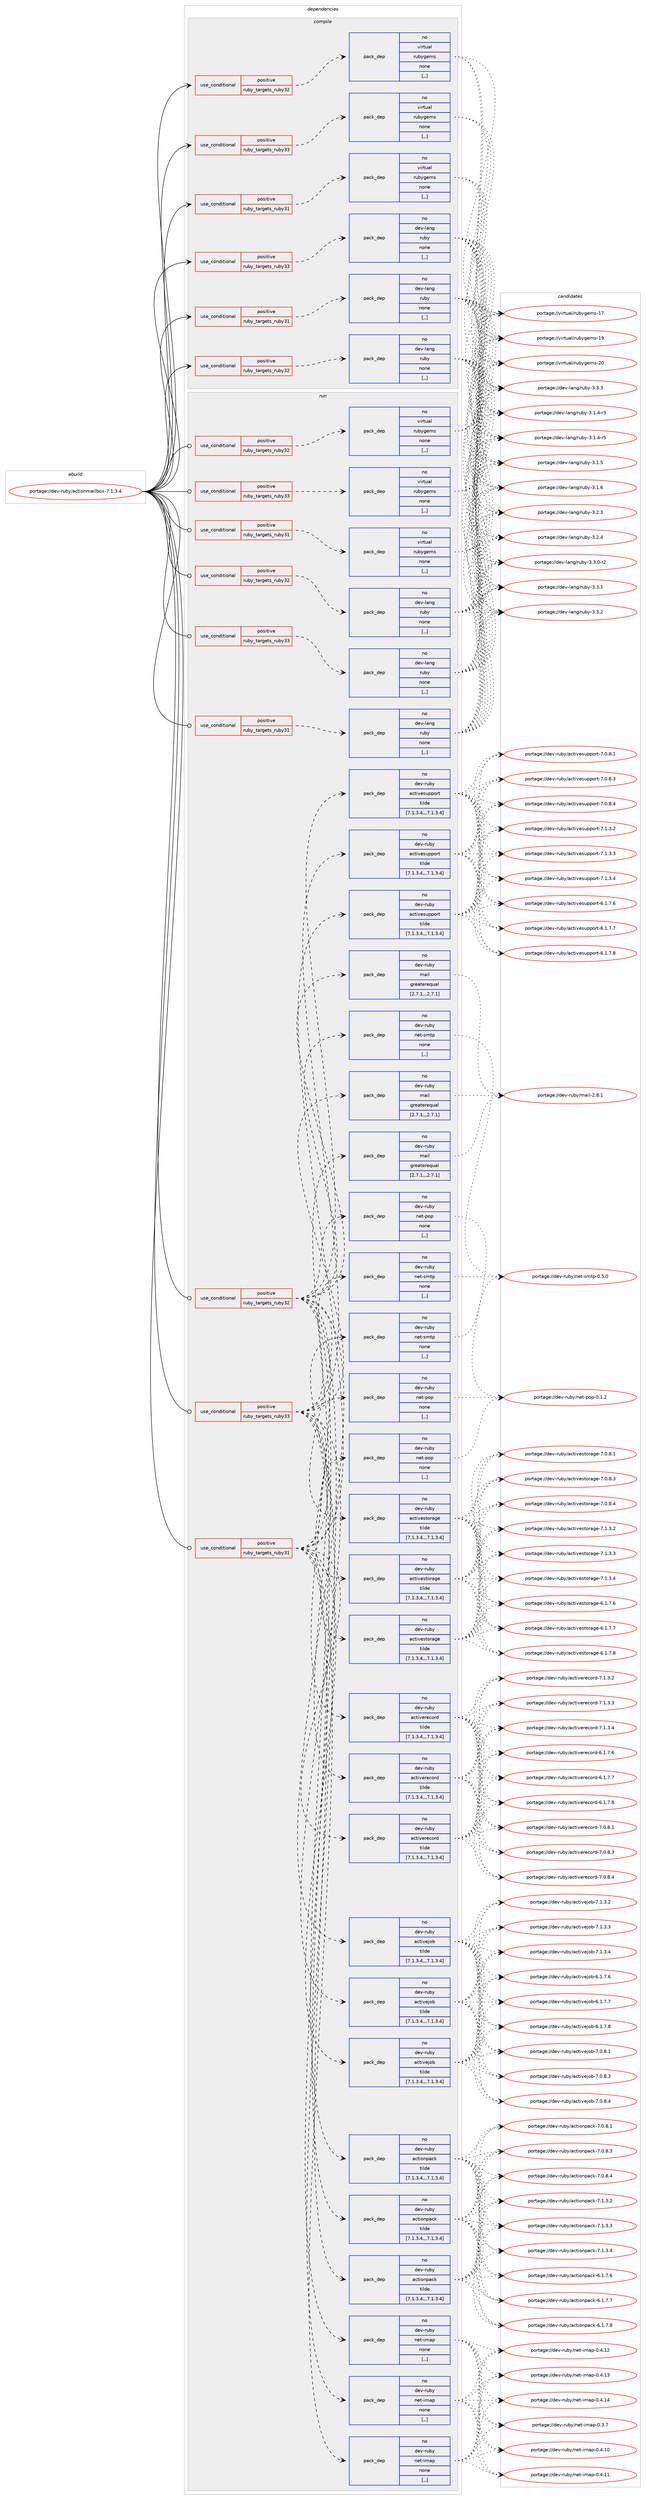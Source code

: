digraph prolog {

# *************
# Graph options
# *************

newrank=true;
concentrate=true;
compound=true;
graph [rankdir=LR,fontname=Helvetica,fontsize=10,ranksep=1.5];#, ranksep=2.5, nodesep=0.2];
edge  [arrowhead=vee];
node  [fontname=Helvetica,fontsize=10];

# **********
# The ebuild
# **********

subgraph cluster_leftcol {
color=gray;
rank=same;
label=<<i>ebuild</i>>;
id [label="portage://dev-ruby/actionmailbox-7.1.3.4", color=red, width=4, href="../dev-ruby/actionmailbox-7.1.3.4.svg"];
}

# ****************
# The dependencies
# ****************

subgraph cluster_midcol {
color=gray;
label=<<i>dependencies</i>>;
subgraph cluster_compile {
fillcolor="#eeeeee";
style=filled;
label=<<i>compile</i>>;
subgraph cond41761 {
dependency169035 [label=<<TABLE BORDER="0" CELLBORDER="1" CELLSPACING="0" CELLPADDING="4"><TR><TD ROWSPAN="3" CELLPADDING="10">use_conditional</TD></TR><TR><TD>positive</TD></TR><TR><TD>ruby_targets_ruby31</TD></TR></TABLE>>, shape=none, color=red];
subgraph pack126034 {
dependency169036 [label=<<TABLE BORDER="0" CELLBORDER="1" CELLSPACING="0" CELLPADDING="4" WIDTH="220"><TR><TD ROWSPAN="6" CELLPADDING="30">pack_dep</TD></TR><TR><TD WIDTH="110">no</TD></TR><TR><TD>dev-lang</TD></TR><TR><TD>ruby</TD></TR><TR><TD>none</TD></TR><TR><TD>[,,]</TD></TR></TABLE>>, shape=none, color=blue];
}
dependency169035:e -> dependency169036:w [weight=20,style="dashed",arrowhead="vee"];
}
id:e -> dependency169035:w [weight=20,style="solid",arrowhead="vee"];
subgraph cond41762 {
dependency169037 [label=<<TABLE BORDER="0" CELLBORDER="1" CELLSPACING="0" CELLPADDING="4"><TR><TD ROWSPAN="3" CELLPADDING="10">use_conditional</TD></TR><TR><TD>positive</TD></TR><TR><TD>ruby_targets_ruby31</TD></TR></TABLE>>, shape=none, color=red];
subgraph pack126035 {
dependency169038 [label=<<TABLE BORDER="0" CELLBORDER="1" CELLSPACING="0" CELLPADDING="4" WIDTH="220"><TR><TD ROWSPAN="6" CELLPADDING="30">pack_dep</TD></TR><TR><TD WIDTH="110">no</TD></TR><TR><TD>virtual</TD></TR><TR><TD>rubygems</TD></TR><TR><TD>none</TD></TR><TR><TD>[,,]</TD></TR></TABLE>>, shape=none, color=blue];
}
dependency169037:e -> dependency169038:w [weight=20,style="dashed",arrowhead="vee"];
}
id:e -> dependency169037:w [weight=20,style="solid",arrowhead="vee"];
subgraph cond41763 {
dependency169039 [label=<<TABLE BORDER="0" CELLBORDER="1" CELLSPACING="0" CELLPADDING="4"><TR><TD ROWSPAN="3" CELLPADDING="10">use_conditional</TD></TR><TR><TD>positive</TD></TR><TR><TD>ruby_targets_ruby32</TD></TR></TABLE>>, shape=none, color=red];
subgraph pack126036 {
dependency169040 [label=<<TABLE BORDER="0" CELLBORDER="1" CELLSPACING="0" CELLPADDING="4" WIDTH="220"><TR><TD ROWSPAN="6" CELLPADDING="30">pack_dep</TD></TR><TR><TD WIDTH="110">no</TD></TR><TR><TD>dev-lang</TD></TR><TR><TD>ruby</TD></TR><TR><TD>none</TD></TR><TR><TD>[,,]</TD></TR></TABLE>>, shape=none, color=blue];
}
dependency169039:e -> dependency169040:w [weight=20,style="dashed",arrowhead="vee"];
}
id:e -> dependency169039:w [weight=20,style="solid",arrowhead="vee"];
subgraph cond41764 {
dependency169041 [label=<<TABLE BORDER="0" CELLBORDER="1" CELLSPACING="0" CELLPADDING="4"><TR><TD ROWSPAN="3" CELLPADDING="10">use_conditional</TD></TR><TR><TD>positive</TD></TR><TR><TD>ruby_targets_ruby32</TD></TR></TABLE>>, shape=none, color=red];
subgraph pack126037 {
dependency169042 [label=<<TABLE BORDER="0" CELLBORDER="1" CELLSPACING="0" CELLPADDING="4" WIDTH="220"><TR><TD ROWSPAN="6" CELLPADDING="30">pack_dep</TD></TR><TR><TD WIDTH="110">no</TD></TR><TR><TD>virtual</TD></TR><TR><TD>rubygems</TD></TR><TR><TD>none</TD></TR><TR><TD>[,,]</TD></TR></TABLE>>, shape=none, color=blue];
}
dependency169041:e -> dependency169042:w [weight=20,style="dashed",arrowhead="vee"];
}
id:e -> dependency169041:w [weight=20,style="solid",arrowhead="vee"];
subgraph cond41765 {
dependency169043 [label=<<TABLE BORDER="0" CELLBORDER="1" CELLSPACING="0" CELLPADDING="4"><TR><TD ROWSPAN="3" CELLPADDING="10">use_conditional</TD></TR><TR><TD>positive</TD></TR><TR><TD>ruby_targets_ruby33</TD></TR></TABLE>>, shape=none, color=red];
subgraph pack126038 {
dependency169044 [label=<<TABLE BORDER="0" CELLBORDER="1" CELLSPACING="0" CELLPADDING="4" WIDTH="220"><TR><TD ROWSPAN="6" CELLPADDING="30">pack_dep</TD></TR><TR><TD WIDTH="110">no</TD></TR><TR><TD>dev-lang</TD></TR><TR><TD>ruby</TD></TR><TR><TD>none</TD></TR><TR><TD>[,,]</TD></TR></TABLE>>, shape=none, color=blue];
}
dependency169043:e -> dependency169044:w [weight=20,style="dashed",arrowhead="vee"];
}
id:e -> dependency169043:w [weight=20,style="solid",arrowhead="vee"];
subgraph cond41766 {
dependency169045 [label=<<TABLE BORDER="0" CELLBORDER="1" CELLSPACING="0" CELLPADDING="4"><TR><TD ROWSPAN="3" CELLPADDING="10">use_conditional</TD></TR><TR><TD>positive</TD></TR><TR><TD>ruby_targets_ruby33</TD></TR></TABLE>>, shape=none, color=red];
subgraph pack126039 {
dependency169046 [label=<<TABLE BORDER="0" CELLBORDER="1" CELLSPACING="0" CELLPADDING="4" WIDTH="220"><TR><TD ROWSPAN="6" CELLPADDING="30">pack_dep</TD></TR><TR><TD WIDTH="110">no</TD></TR><TR><TD>virtual</TD></TR><TR><TD>rubygems</TD></TR><TR><TD>none</TD></TR><TR><TD>[,,]</TD></TR></TABLE>>, shape=none, color=blue];
}
dependency169045:e -> dependency169046:w [weight=20,style="dashed",arrowhead="vee"];
}
id:e -> dependency169045:w [weight=20,style="solid",arrowhead="vee"];
}
subgraph cluster_compileandrun {
fillcolor="#eeeeee";
style=filled;
label=<<i>compile and run</i>>;
}
subgraph cluster_run {
fillcolor="#eeeeee";
style=filled;
label=<<i>run</i>>;
subgraph cond41767 {
dependency169047 [label=<<TABLE BORDER="0" CELLBORDER="1" CELLSPACING="0" CELLPADDING="4"><TR><TD ROWSPAN="3" CELLPADDING="10">use_conditional</TD></TR><TR><TD>positive</TD></TR><TR><TD>ruby_targets_ruby31</TD></TR></TABLE>>, shape=none, color=red];
subgraph pack126040 {
dependency169048 [label=<<TABLE BORDER="0" CELLBORDER="1" CELLSPACING="0" CELLPADDING="4" WIDTH="220"><TR><TD ROWSPAN="6" CELLPADDING="30">pack_dep</TD></TR><TR><TD WIDTH="110">no</TD></TR><TR><TD>dev-lang</TD></TR><TR><TD>ruby</TD></TR><TR><TD>none</TD></TR><TR><TD>[,,]</TD></TR></TABLE>>, shape=none, color=blue];
}
dependency169047:e -> dependency169048:w [weight=20,style="dashed",arrowhead="vee"];
}
id:e -> dependency169047:w [weight=20,style="solid",arrowhead="odot"];
subgraph cond41768 {
dependency169049 [label=<<TABLE BORDER="0" CELLBORDER="1" CELLSPACING="0" CELLPADDING="4"><TR><TD ROWSPAN="3" CELLPADDING="10">use_conditional</TD></TR><TR><TD>positive</TD></TR><TR><TD>ruby_targets_ruby31</TD></TR></TABLE>>, shape=none, color=red];
subgraph pack126041 {
dependency169050 [label=<<TABLE BORDER="0" CELLBORDER="1" CELLSPACING="0" CELLPADDING="4" WIDTH="220"><TR><TD ROWSPAN="6" CELLPADDING="30">pack_dep</TD></TR><TR><TD WIDTH="110">no</TD></TR><TR><TD>dev-ruby</TD></TR><TR><TD>actionpack</TD></TR><TR><TD>tilde</TD></TR><TR><TD>[7.1.3.4,,,7.1.3.4]</TD></TR></TABLE>>, shape=none, color=blue];
}
dependency169049:e -> dependency169050:w [weight=20,style="dashed",arrowhead="vee"];
subgraph pack126042 {
dependency169051 [label=<<TABLE BORDER="0" CELLBORDER="1" CELLSPACING="0" CELLPADDING="4" WIDTH="220"><TR><TD ROWSPAN="6" CELLPADDING="30">pack_dep</TD></TR><TR><TD WIDTH="110">no</TD></TR><TR><TD>dev-ruby</TD></TR><TR><TD>activejob</TD></TR><TR><TD>tilde</TD></TR><TR><TD>[7.1.3.4,,,7.1.3.4]</TD></TR></TABLE>>, shape=none, color=blue];
}
dependency169049:e -> dependency169051:w [weight=20,style="dashed",arrowhead="vee"];
subgraph pack126043 {
dependency169052 [label=<<TABLE BORDER="0" CELLBORDER="1" CELLSPACING="0" CELLPADDING="4" WIDTH="220"><TR><TD ROWSPAN="6" CELLPADDING="30">pack_dep</TD></TR><TR><TD WIDTH="110">no</TD></TR><TR><TD>dev-ruby</TD></TR><TR><TD>activerecord</TD></TR><TR><TD>tilde</TD></TR><TR><TD>[7.1.3.4,,,7.1.3.4]</TD></TR></TABLE>>, shape=none, color=blue];
}
dependency169049:e -> dependency169052:w [weight=20,style="dashed",arrowhead="vee"];
subgraph pack126044 {
dependency169053 [label=<<TABLE BORDER="0" CELLBORDER="1" CELLSPACING="0" CELLPADDING="4" WIDTH="220"><TR><TD ROWSPAN="6" CELLPADDING="30">pack_dep</TD></TR><TR><TD WIDTH="110">no</TD></TR><TR><TD>dev-ruby</TD></TR><TR><TD>activestorage</TD></TR><TR><TD>tilde</TD></TR><TR><TD>[7.1.3.4,,,7.1.3.4]</TD></TR></TABLE>>, shape=none, color=blue];
}
dependency169049:e -> dependency169053:w [weight=20,style="dashed",arrowhead="vee"];
subgraph pack126045 {
dependency169054 [label=<<TABLE BORDER="0" CELLBORDER="1" CELLSPACING="0" CELLPADDING="4" WIDTH="220"><TR><TD ROWSPAN="6" CELLPADDING="30">pack_dep</TD></TR><TR><TD WIDTH="110">no</TD></TR><TR><TD>dev-ruby</TD></TR><TR><TD>activesupport</TD></TR><TR><TD>tilde</TD></TR><TR><TD>[7.1.3.4,,,7.1.3.4]</TD></TR></TABLE>>, shape=none, color=blue];
}
dependency169049:e -> dependency169054:w [weight=20,style="dashed",arrowhead="vee"];
subgraph pack126046 {
dependency169055 [label=<<TABLE BORDER="0" CELLBORDER="1" CELLSPACING="0" CELLPADDING="4" WIDTH="220"><TR><TD ROWSPAN="6" CELLPADDING="30">pack_dep</TD></TR><TR><TD WIDTH="110">no</TD></TR><TR><TD>dev-ruby</TD></TR><TR><TD>mail</TD></TR><TR><TD>greaterequal</TD></TR><TR><TD>[2.7.1,,,2.7.1]</TD></TR></TABLE>>, shape=none, color=blue];
}
dependency169049:e -> dependency169055:w [weight=20,style="dashed",arrowhead="vee"];
subgraph pack126047 {
dependency169056 [label=<<TABLE BORDER="0" CELLBORDER="1" CELLSPACING="0" CELLPADDING="4" WIDTH="220"><TR><TD ROWSPAN="6" CELLPADDING="30">pack_dep</TD></TR><TR><TD WIDTH="110">no</TD></TR><TR><TD>dev-ruby</TD></TR><TR><TD>net-imap</TD></TR><TR><TD>none</TD></TR><TR><TD>[,,]</TD></TR></TABLE>>, shape=none, color=blue];
}
dependency169049:e -> dependency169056:w [weight=20,style="dashed",arrowhead="vee"];
subgraph pack126048 {
dependency169057 [label=<<TABLE BORDER="0" CELLBORDER="1" CELLSPACING="0" CELLPADDING="4" WIDTH="220"><TR><TD ROWSPAN="6" CELLPADDING="30">pack_dep</TD></TR><TR><TD WIDTH="110">no</TD></TR><TR><TD>dev-ruby</TD></TR><TR><TD>net-pop</TD></TR><TR><TD>none</TD></TR><TR><TD>[,,]</TD></TR></TABLE>>, shape=none, color=blue];
}
dependency169049:e -> dependency169057:w [weight=20,style="dashed",arrowhead="vee"];
subgraph pack126049 {
dependency169058 [label=<<TABLE BORDER="0" CELLBORDER="1" CELLSPACING="0" CELLPADDING="4" WIDTH="220"><TR><TD ROWSPAN="6" CELLPADDING="30">pack_dep</TD></TR><TR><TD WIDTH="110">no</TD></TR><TR><TD>dev-ruby</TD></TR><TR><TD>net-smtp</TD></TR><TR><TD>none</TD></TR><TR><TD>[,,]</TD></TR></TABLE>>, shape=none, color=blue];
}
dependency169049:e -> dependency169058:w [weight=20,style="dashed",arrowhead="vee"];
}
id:e -> dependency169049:w [weight=20,style="solid",arrowhead="odot"];
subgraph cond41769 {
dependency169059 [label=<<TABLE BORDER="0" CELLBORDER="1" CELLSPACING="0" CELLPADDING="4"><TR><TD ROWSPAN="3" CELLPADDING="10">use_conditional</TD></TR><TR><TD>positive</TD></TR><TR><TD>ruby_targets_ruby31</TD></TR></TABLE>>, shape=none, color=red];
subgraph pack126050 {
dependency169060 [label=<<TABLE BORDER="0" CELLBORDER="1" CELLSPACING="0" CELLPADDING="4" WIDTH="220"><TR><TD ROWSPAN="6" CELLPADDING="30">pack_dep</TD></TR><TR><TD WIDTH="110">no</TD></TR><TR><TD>virtual</TD></TR><TR><TD>rubygems</TD></TR><TR><TD>none</TD></TR><TR><TD>[,,]</TD></TR></TABLE>>, shape=none, color=blue];
}
dependency169059:e -> dependency169060:w [weight=20,style="dashed",arrowhead="vee"];
}
id:e -> dependency169059:w [weight=20,style="solid",arrowhead="odot"];
subgraph cond41770 {
dependency169061 [label=<<TABLE BORDER="0" CELLBORDER="1" CELLSPACING="0" CELLPADDING="4"><TR><TD ROWSPAN="3" CELLPADDING="10">use_conditional</TD></TR><TR><TD>positive</TD></TR><TR><TD>ruby_targets_ruby32</TD></TR></TABLE>>, shape=none, color=red];
subgraph pack126051 {
dependency169062 [label=<<TABLE BORDER="0" CELLBORDER="1" CELLSPACING="0" CELLPADDING="4" WIDTH="220"><TR><TD ROWSPAN="6" CELLPADDING="30">pack_dep</TD></TR><TR><TD WIDTH="110">no</TD></TR><TR><TD>dev-lang</TD></TR><TR><TD>ruby</TD></TR><TR><TD>none</TD></TR><TR><TD>[,,]</TD></TR></TABLE>>, shape=none, color=blue];
}
dependency169061:e -> dependency169062:w [weight=20,style="dashed",arrowhead="vee"];
}
id:e -> dependency169061:w [weight=20,style="solid",arrowhead="odot"];
subgraph cond41771 {
dependency169063 [label=<<TABLE BORDER="0" CELLBORDER="1" CELLSPACING="0" CELLPADDING="4"><TR><TD ROWSPAN="3" CELLPADDING="10">use_conditional</TD></TR><TR><TD>positive</TD></TR><TR><TD>ruby_targets_ruby32</TD></TR></TABLE>>, shape=none, color=red];
subgraph pack126052 {
dependency169064 [label=<<TABLE BORDER="0" CELLBORDER="1" CELLSPACING="0" CELLPADDING="4" WIDTH="220"><TR><TD ROWSPAN="6" CELLPADDING="30">pack_dep</TD></TR><TR><TD WIDTH="110">no</TD></TR><TR><TD>dev-ruby</TD></TR><TR><TD>actionpack</TD></TR><TR><TD>tilde</TD></TR><TR><TD>[7.1.3.4,,,7.1.3.4]</TD></TR></TABLE>>, shape=none, color=blue];
}
dependency169063:e -> dependency169064:w [weight=20,style="dashed",arrowhead="vee"];
subgraph pack126053 {
dependency169065 [label=<<TABLE BORDER="0" CELLBORDER="1" CELLSPACING="0" CELLPADDING="4" WIDTH="220"><TR><TD ROWSPAN="6" CELLPADDING="30">pack_dep</TD></TR><TR><TD WIDTH="110">no</TD></TR><TR><TD>dev-ruby</TD></TR><TR><TD>activejob</TD></TR><TR><TD>tilde</TD></TR><TR><TD>[7.1.3.4,,,7.1.3.4]</TD></TR></TABLE>>, shape=none, color=blue];
}
dependency169063:e -> dependency169065:w [weight=20,style="dashed",arrowhead="vee"];
subgraph pack126054 {
dependency169066 [label=<<TABLE BORDER="0" CELLBORDER="1" CELLSPACING="0" CELLPADDING="4" WIDTH="220"><TR><TD ROWSPAN="6" CELLPADDING="30">pack_dep</TD></TR><TR><TD WIDTH="110">no</TD></TR><TR><TD>dev-ruby</TD></TR><TR><TD>activerecord</TD></TR><TR><TD>tilde</TD></TR><TR><TD>[7.1.3.4,,,7.1.3.4]</TD></TR></TABLE>>, shape=none, color=blue];
}
dependency169063:e -> dependency169066:w [weight=20,style="dashed",arrowhead="vee"];
subgraph pack126055 {
dependency169067 [label=<<TABLE BORDER="0" CELLBORDER="1" CELLSPACING="0" CELLPADDING="4" WIDTH="220"><TR><TD ROWSPAN="6" CELLPADDING="30">pack_dep</TD></TR><TR><TD WIDTH="110">no</TD></TR><TR><TD>dev-ruby</TD></TR><TR><TD>activestorage</TD></TR><TR><TD>tilde</TD></TR><TR><TD>[7.1.3.4,,,7.1.3.4]</TD></TR></TABLE>>, shape=none, color=blue];
}
dependency169063:e -> dependency169067:w [weight=20,style="dashed",arrowhead="vee"];
subgraph pack126056 {
dependency169068 [label=<<TABLE BORDER="0" CELLBORDER="1" CELLSPACING="0" CELLPADDING="4" WIDTH="220"><TR><TD ROWSPAN="6" CELLPADDING="30">pack_dep</TD></TR><TR><TD WIDTH="110">no</TD></TR><TR><TD>dev-ruby</TD></TR><TR><TD>activesupport</TD></TR><TR><TD>tilde</TD></TR><TR><TD>[7.1.3.4,,,7.1.3.4]</TD></TR></TABLE>>, shape=none, color=blue];
}
dependency169063:e -> dependency169068:w [weight=20,style="dashed",arrowhead="vee"];
subgraph pack126057 {
dependency169069 [label=<<TABLE BORDER="0" CELLBORDER="1" CELLSPACING="0" CELLPADDING="4" WIDTH="220"><TR><TD ROWSPAN="6" CELLPADDING="30">pack_dep</TD></TR><TR><TD WIDTH="110">no</TD></TR><TR><TD>dev-ruby</TD></TR><TR><TD>mail</TD></TR><TR><TD>greaterequal</TD></TR><TR><TD>[2.7.1,,,2.7.1]</TD></TR></TABLE>>, shape=none, color=blue];
}
dependency169063:e -> dependency169069:w [weight=20,style="dashed",arrowhead="vee"];
subgraph pack126058 {
dependency169070 [label=<<TABLE BORDER="0" CELLBORDER="1" CELLSPACING="0" CELLPADDING="4" WIDTH="220"><TR><TD ROWSPAN="6" CELLPADDING="30">pack_dep</TD></TR><TR><TD WIDTH="110">no</TD></TR><TR><TD>dev-ruby</TD></TR><TR><TD>net-imap</TD></TR><TR><TD>none</TD></TR><TR><TD>[,,]</TD></TR></TABLE>>, shape=none, color=blue];
}
dependency169063:e -> dependency169070:w [weight=20,style="dashed",arrowhead="vee"];
subgraph pack126059 {
dependency169071 [label=<<TABLE BORDER="0" CELLBORDER="1" CELLSPACING="0" CELLPADDING="4" WIDTH="220"><TR><TD ROWSPAN="6" CELLPADDING="30">pack_dep</TD></TR><TR><TD WIDTH="110">no</TD></TR><TR><TD>dev-ruby</TD></TR><TR><TD>net-pop</TD></TR><TR><TD>none</TD></TR><TR><TD>[,,]</TD></TR></TABLE>>, shape=none, color=blue];
}
dependency169063:e -> dependency169071:w [weight=20,style="dashed",arrowhead="vee"];
subgraph pack126060 {
dependency169072 [label=<<TABLE BORDER="0" CELLBORDER="1" CELLSPACING="0" CELLPADDING="4" WIDTH="220"><TR><TD ROWSPAN="6" CELLPADDING="30">pack_dep</TD></TR><TR><TD WIDTH="110">no</TD></TR><TR><TD>dev-ruby</TD></TR><TR><TD>net-smtp</TD></TR><TR><TD>none</TD></TR><TR><TD>[,,]</TD></TR></TABLE>>, shape=none, color=blue];
}
dependency169063:e -> dependency169072:w [weight=20,style="dashed",arrowhead="vee"];
}
id:e -> dependency169063:w [weight=20,style="solid",arrowhead="odot"];
subgraph cond41772 {
dependency169073 [label=<<TABLE BORDER="0" CELLBORDER="1" CELLSPACING="0" CELLPADDING="4"><TR><TD ROWSPAN="3" CELLPADDING="10">use_conditional</TD></TR><TR><TD>positive</TD></TR><TR><TD>ruby_targets_ruby32</TD></TR></TABLE>>, shape=none, color=red];
subgraph pack126061 {
dependency169074 [label=<<TABLE BORDER="0" CELLBORDER="1" CELLSPACING="0" CELLPADDING="4" WIDTH="220"><TR><TD ROWSPAN="6" CELLPADDING="30">pack_dep</TD></TR><TR><TD WIDTH="110">no</TD></TR><TR><TD>virtual</TD></TR><TR><TD>rubygems</TD></TR><TR><TD>none</TD></TR><TR><TD>[,,]</TD></TR></TABLE>>, shape=none, color=blue];
}
dependency169073:e -> dependency169074:w [weight=20,style="dashed",arrowhead="vee"];
}
id:e -> dependency169073:w [weight=20,style="solid",arrowhead="odot"];
subgraph cond41773 {
dependency169075 [label=<<TABLE BORDER="0" CELLBORDER="1" CELLSPACING="0" CELLPADDING="4"><TR><TD ROWSPAN="3" CELLPADDING="10">use_conditional</TD></TR><TR><TD>positive</TD></TR><TR><TD>ruby_targets_ruby33</TD></TR></TABLE>>, shape=none, color=red];
subgraph pack126062 {
dependency169076 [label=<<TABLE BORDER="0" CELLBORDER="1" CELLSPACING="0" CELLPADDING="4" WIDTH="220"><TR><TD ROWSPAN="6" CELLPADDING="30">pack_dep</TD></TR><TR><TD WIDTH="110">no</TD></TR><TR><TD>dev-lang</TD></TR><TR><TD>ruby</TD></TR><TR><TD>none</TD></TR><TR><TD>[,,]</TD></TR></TABLE>>, shape=none, color=blue];
}
dependency169075:e -> dependency169076:w [weight=20,style="dashed",arrowhead="vee"];
}
id:e -> dependency169075:w [weight=20,style="solid",arrowhead="odot"];
subgraph cond41774 {
dependency169077 [label=<<TABLE BORDER="0" CELLBORDER="1" CELLSPACING="0" CELLPADDING="4"><TR><TD ROWSPAN="3" CELLPADDING="10">use_conditional</TD></TR><TR><TD>positive</TD></TR><TR><TD>ruby_targets_ruby33</TD></TR></TABLE>>, shape=none, color=red];
subgraph pack126063 {
dependency169078 [label=<<TABLE BORDER="0" CELLBORDER="1" CELLSPACING="0" CELLPADDING="4" WIDTH="220"><TR><TD ROWSPAN="6" CELLPADDING="30">pack_dep</TD></TR><TR><TD WIDTH="110">no</TD></TR><TR><TD>dev-ruby</TD></TR><TR><TD>actionpack</TD></TR><TR><TD>tilde</TD></TR><TR><TD>[7.1.3.4,,,7.1.3.4]</TD></TR></TABLE>>, shape=none, color=blue];
}
dependency169077:e -> dependency169078:w [weight=20,style="dashed",arrowhead="vee"];
subgraph pack126064 {
dependency169079 [label=<<TABLE BORDER="0" CELLBORDER="1" CELLSPACING="0" CELLPADDING="4" WIDTH="220"><TR><TD ROWSPAN="6" CELLPADDING="30">pack_dep</TD></TR><TR><TD WIDTH="110">no</TD></TR><TR><TD>dev-ruby</TD></TR><TR><TD>activejob</TD></TR><TR><TD>tilde</TD></TR><TR><TD>[7.1.3.4,,,7.1.3.4]</TD></TR></TABLE>>, shape=none, color=blue];
}
dependency169077:e -> dependency169079:w [weight=20,style="dashed",arrowhead="vee"];
subgraph pack126065 {
dependency169080 [label=<<TABLE BORDER="0" CELLBORDER="1" CELLSPACING="0" CELLPADDING="4" WIDTH="220"><TR><TD ROWSPAN="6" CELLPADDING="30">pack_dep</TD></TR><TR><TD WIDTH="110">no</TD></TR><TR><TD>dev-ruby</TD></TR><TR><TD>activerecord</TD></TR><TR><TD>tilde</TD></TR><TR><TD>[7.1.3.4,,,7.1.3.4]</TD></TR></TABLE>>, shape=none, color=blue];
}
dependency169077:e -> dependency169080:w [weight=20,style="dashed",arrowhead="vee"];
subgraph pack126066 {
dependency169081 [label=<<TABLE BORDER="0" CELLBORDER="1" CELLSPACING="0" CELLPADDING="4" WIDTH="220"><TR><TD ROWSPAN="6" CELLPADDING="30">pack_dep</TD></TR><TR><TD WIDTH="110">no</TD></TR><TR><TD>dev-ruby</TD></TR><TR><TD>activestorage</TD></TR><TR><TD>tilde</TD></TR><TR><TD>[7.1.3.4,,,7.1.3.4]</TD></TR></TABLE>>, shape=none, color=blue];
}
dependency169077:e -> dependency169081:w [weight=20,style="dashed",arrowhead="vee"];
subgraph pack126067 {
dependency169082 [label=<<TABLE BORDER="0" CELLBORDER="1" CELLSPACING="0" CELLPADDING="4" WIDTH="220"><TR><TD ROWSPAN="6" CELLPADDING="30">pack_dep</TD></TR><TR><TD WIDTH="110">no</TD></TR><TR><TD>dev-ruby</TD></TR><TR><TD>activesupport</TD></TR><TR><TD>tilde</TD></TR><TR><TD>[7.1.3.4,,,7.1.3.4]</TD></TR></TABLE>>, shape=none, color=blue];
}
dependency169077:e -> dependency169082:w [weight=20,style="dashed",arrowhead="vee"];
subgraph pack126068 {
dependency169083 [label=<<TABLE BORDER="0" CELLBORDER="1" CELLSPACING="0" CELLPADDING="4" WIDTH="220"><TR><TD ROWSPAN="6" CELLPADDING="30">pack_dep</TD></TR><TR><TD WIDTH="110">no</TD></TR><TR><TD>dev-ruby</TD></TR><TR><TD>mail</TD></TR><TR><TD>greaterequal</TD></TR><TR><TD>[2.7.1,,,2.7.1]</TD></TR></TABLE>>, shape=none, color=blue];
}
dependency169077:e -> dependency169083:w [weight=20,style="dashed",arrowhead="vee"];
subgraph pack126069 {
dependency169084 [label=<<TABLE BORDER="0" CELLBORDER="1" CELLSPACING="0" CELLPADDING="4" WIDTH="220"><TR><TD ROWSPAN="6" CELLPADDING="30">pack_dep</TD></TR><TR><TD WIDTH="110">no</TD></TR><TR><TD>dev-ruby</TD></TR><TR><TD>net-imap</TD></TR><TR><TD>none</TD></TR><TR><TD>[,,]</TD></TR></TABLE>>, shape=none, color=blue];
}
dependency169077:e -> dependency169084:w [weight=20,style="dashed",arrowhead="vee"];
subgraph pack126070 {
dependency169085 [label=<<TABLE BORDER="0" CELLBORDER="1" CELLSPACING="0" CELLPADDING="4" WIDTH="220"><TR><TD ROWSPAN="6" CELLPADDING="30">pack_dep</TD></TR><TR><TD WIDTH="110">no</TD></TR><TR><TD>dev-ruby</TD></TR><TR><TD>net-pop</TD></TR><TR><TD>none</TD></TR><TR><TD>[,,]</TD></TR></TABLE>>, shape=none, color=blue];
}
dependency169077:e -> dependency169085:w [weight=20,style="dashed",arrowhead="vee"];
subgraph pack126071 {
dependency169086 [label=<<TABLE BORDER="0" CELLBORDER="1" CELLSPACING="0" CELLPADDING="4" WIDTH="220"><TR><TD ROWSPAN="6" CELLPADDING="30">pack_dep</TD></TR><TR><TD WIDTH="110">no</TD></TR><TR><TD>dev-ruby</TD></TR><TR><TD>net-smtp</TD></TR><TR><TD>none</TD></TR><TR><TD>[,,]</TD></TR></TABLE>>, shape=none, color=blue];
}
dependency169077:e -> dependency169086:w [weight=20,style="dashed",arrowhead="vee"];
}
id:e -> dependency169077:w [weight=20,style="solid",arrowhead="odot"];
subgraph cond41775 {
dependency169087 [label=<<TABLE BORDER="0" CELLBORDER="1" CELLSPACING="0" CELLPADDING="4"><TR><TD ROWSPAN="3" CELLPADDING="10">use_conditional</TD></TR><TR><TD>positive</TD></TR><TR><TD>ruby_targets_ruby33</TD></TR></TABLE>>, shape=none, color=red];
subgraph pack126072 {
dependency169088 [label=<<TABLE BORDER="0" CELLBORDER="1" CELLSPACING="0" CELLPADDING="4" WIDTH="220"><TR><TD ROWSPAN="6" CELLPADDING="30">pack_dep</TD></TR><TR><TD WIDTH="110">no</TD></TR><TR><TD>virtual</TD></TR><TR><TD>rubygems</TD></TR><TR><TD>none</TD></TR><TR><TD>[,,]</TD></TR></TABLE>>, shape=none, color=blue];
}
dependency169087:e -> dependency169088:w [weight=20,style="dashed",arrowhead="vee"];
}
id:e -> dependency169087:w [weight=20,style="solid",arrowhead="odot"];
}
}

# **************
# The candidates
# **************

subgraph cluster_choices {
rank=same;
color=gray;
label=<<i>candidates</i>>;

subgraph choice126034 {
color=black;
nodesep=1;
choice100101118451089711010347114117981214551464946524511451 [label="portage://dev-lang/ruby-3.1.4-r3", color=red, width=4,href="../dev-lang/ruby-3.1.4-r3.svg"];
choice100101118451089711010347114117981214551464946524511453 [label="portage://dev-lang/ruby-3.1.4-r5", color=red, width=4,href="../dev-lang/ruby-3.1.4-r5.svg"];
choice10010111845108971101034711411798121455146494653 [label="portage://dev-lang/ruby-3.1.5", color=red, width=4,href="../dev-lang/ruby-3.1.5.svg"];
choice10010111845108971101034711411798121455146494654 [label="portage://dev-lang/ruby-3.1.6", color=red, width=4,href="../dev-lang/ruby-3.1.6.svg"];
choice10010111845108971101034711411798121455146504651 [label="portage://dev-lang/ruby-3.2.3", color=red, width=4,href="../dev-lang/ruby-3.2.3.svg"];
choice10010111845108971101034711411798121455146504652 [label="portage://dev-lang/ruby-3.2.4", color=red, width=4,href="../dev-lang/ruby-3.2.4.svg"];
choice100101118451089711010347114117981214551465146484511450 [label="portage://dev-lang/ruby-3.3.0-r2", color=red, width=4,href="../dev-lang/ruby-3.3.0-r2.svg"];
choice10010111845108971101034711411798121455146514649 [label="portage://dev-lang/ruby-3.3.1", color=red, width=4,href="../dev-lang/ruby-3.3.1.svg"];
choice10010111845108971101034711411798121455146514650 [label="portage://dev-lang/ruby-3.3.2", color=red, width=4,href="../dev-lang/ruby-3.3.2.svg"];
choice10010111845108971101034711411798121455146514651 [label="portage://dev-lang/ruby-3.3.3", color=red, width=4,href="../dev-lang/ruby-3.3.3.svg"];
dependency169036:e -> choice100101118451089711010347114117981214551464946524511451:w [style=dotted,weight="100"];
dependency169036:e -> choice100101118451089711010347114117981214551464946524511453:w [style=dotted,weight="100"];
dependency169036:e -> choice10010111845108971101034711411798121455146494653:w [style=dotted,weight="100"];
dependency169036:e -> choice10010111845108971101034711411798121455146494654:w [style=dotted,weight="100"];
dependency169036:e -> choice10010111845108971101034711411798121455146504651:w [style=dotted,weight="100"];
dependency169036:e -> choice10010111845108971101034711411798121455146504652:w [style=dotted,weight="100"];
dependency169036:e -> choice100101118451089711010347114117981214551465146484511450:w [style=dotted,weight="100"];
dependency169036:e -> choice10010111845108971101034711411798121455146514649:w [style=dotted,weight="100"];
dependency169036:e -> choice10010111845108971101034711411798121455146514650:w [style=dotted,weight="100"];
dependency169036:e -> choice10010111845108971101034711411798121455146514651:w [style=dotted,weight="100"];
}
subgraph choice126035 {
color=black;
nodesep=1;
choice118105114116117971084711411798121103101109115454955 [label="portage://virtual/rubygems-17", color=red, width=4,href="../virtual/rubygems-17.svg"];
choice118105114116117971084711411798121103101109115454957 [label="portage://virtual/rubygems-19", color=red, width=4,href="../virtual/rubygems-19.svg"];
choice118105114116117971084711411798121103101109115455048 [label="portage://virtual/rubygems-20", color=red, width=4,href="../virtual/rubygems-20.svg"];
dependency169038:e -> choice118105114116117971084711411798121103101109115454955:w [style=dotted,weight="100"];
dependency169038:e -> choice118105114116117971084711411798121103101109115454957:w [style=dotted,weight="100"];
dependency169038:e -> choice118105114116117971084711411798121103101109115455048:w [style=dotted,weight="100"];
}
subgraph choice126036 {
color=black;
nodesep=1;
choice100101118451089711010347114117981214551464946524511451 [label="portage://dev-lang/ruby-3.1.4-r3", color=red, width=4,href="../dev-lang/ruby-3.1.4-r3.svg"];
choice100101118451089711010347114117981214551464946524511453 [label="portage://dev-lang/ruby-3.1.4-r5", color=red, width=4,href="../dev-lang/ruby-3.1.4-r5.svg"];
choice10010111845108971101034711411798121455146494653 [label="portage://dev-lang/ruby-3.1.5", color=red, width=4,href="../dev-lang/ruby-3.1.5.svg"];
choice10010111845108971101034711411798121455146494654 [label="portage://dev-lang/ruby-3.1.6", color=red, width=4,href="../dev-lang/ruby-3.1.6.svg"];
choice10010111845108971101034711411798121455146504651 [label="portage://dev-lang/ruby-3.2.3", color=red, width=4,href="../dev-lang/ruby-3.2.3.svg"];
choice10010111845108971101034711411798121455146504652 [label="portage://dev-lang/ruby-3.2.4", color=red, width=4,href="../dev-lang/ruby-3.2.4.svg"];
choice100101118451089711010347114117981214551465146484511450 [label="portage://dev-lang/ruby-3.3.0-r2", color=red, width=4,href="../dev-lang/ruby-3.3.0-r2.svg"];
choice10010111845108971101034711411798121455146514649 [label="portage://dev-lang/ruby-3.3.1", color=red, width=4,href="../dev-lang/ruby-3.3.1.svg"];
choice10010111845108971101034711411798121455146514650 [label="portage://dev-lang/ruby-3.3.2", color=red, width=4,href="../dev-lang/ruby-3.3.2.svg"];
choice10010111845108971101034711411798121455146514651 [label="portage://dev-lang/ruby-3.3.3", color=red, width=4,href="../dev-lang/ruby-3.3.3.svg"];
dependency169040:e -> choice100101118451089711010347114117981214551464946524511451:w [style=dotted,weight="100"];
dependency169040:e -> choice100101118451089711010347114117981214551464946524511453:w [style=dotted,weight="100"];
dependency169040:e -> choice10010111845108971101034711411798121455146494653:w [style=dotted,weight="100"];
dependency169040:e -> choice10010111845108971101034711411798121455146494654:w [style=dotted,weight="100"];
dependency169040:e -> choice10010111845108971101034711411798121455146504651:w [style=dotted,weight="100"];
dependency169040:e -> choice10010111845108971101034711411798121455146504652:w [style=dotted,weight="100"];
dependency169040:e -> choice100101118451089711010347114117981214551465146484511450:w [style=dotted,weight="100"];
dependency169040:e -> choice10010111845108971101034711411798121455146514649:w [style=dotted,weight="100"];
dependency169040:e -> choice10010111845108971101034711411798121455146514650:w [style=dotted,weight="100"];
dependency169040:e -> choice10010111845108971101034711411798121455146514651:w [style=dotted,weight="100"];
}
subgraph choice126037 {
color=black;
nodesep=1;
choice118105114116117971084711411798121103101109115454955 [label="portage://virtual/rubygems-17", color=red, width=4,href="../virtual/rubygems-17.svg"];
choice118105114116117971084711411798121103101109115454957 [label="portage://virtual/rubygems-19", color=red, width=4,href="../virtual/rubygems-19.svg"];
choice118105114116117971084711411798121103101109115455048 [label="portage://virtual/rubygems-20", color=red, width=4,href="../virtual/rubygems-20.svg"];
dependency169042:e -> choice118105114116117971084711411798121103101109115454955:w [style=dotted,weight="100"];
dependency169042:e -> choice118105114116117971084711411798121103101109115454957:w [style=dotted,weight="100"];
dependency169042:e -> choice118105114116117971084711411798121103101109115455048:w [style=dotted,weight="100"];
}
subgraph choice126038 {
color=black;
nodesep=1;
choice100101118451089711010347114117981214551464946524511451 [label="portage://dev-lang/ruby-3.1.4-r3", color=red, width=4,href="../dev-lang/ruby-3.1.4-r3.svg"];
choice100101118451089711010347114117981214551464946524511453 [label="portage://dev-lang/ruby-3.1.4-r5", color=red, width=4,href="../dev-lang/ruby-3.1.4-r5.svg"];
choice10010111845108971101034711411798121455146494653 [label="portage://dev-lang/ruby-3.1.5", color=red, width=4,href="../dev-lang/ruby-3.1.5.svg"];
choice10010111845108971101034711411798121455146494654 [label="portage://dev-lang/ruby-3.1.6", color=red, width=4,href="../dev-lang/ruby-3.1.6.svg"];
choice10010111845108971101034711411798121455146504651 [label="portage://dev-lang/ruby-3.2.3", color=red, width=4,href="../dev-lang/ruby-3.2.3.svg"];
choice10010111845108971101034711411798121455146504652 [label="portage://dev-lang/ruby-3.2.4", color=red, width=4,href="../dev-lang/ruby-3.2.4.svg"];
choice100101118451089711010347114117981214551465146484511450 [label="portage://dev-lang/ruby-3.3.0-r2", color=red, width=4,href="../dev-lang/ruby-3.3.0-r2.svg"];
choice10010111845108971101034711411798121455146514649 [label="portage://dev-lang/ruby-3.3.1", color=red, width=4,href="../dev-lang/ruby-3.3.1.svg"];
choice10010111845108971101034711411798121455146514650 [label="portage://dev-lang/ruby-3.3.2", color=red, width=4,href="../dev-lang/ruby-3.3.2.svg"];
choice10010111845108971101034711411798121455146514651 [label="portage://dev-lang/ruby-3.3.3", color=red, width=4,href="../dev-lang/ruby-3.3.3.svg"];
dependency169044:e -> choice100101118451089711010347114117981214551464946524511451:w [style=dotted,weight="100"];
dependency169044:e -> choice100101118451089711010347114117981214551464946524511453:w [style=dotted,weight="100"];
dependency169044:e -> choice10010111845108971101034711411798121455146494653:w [style=dotted,weight="100"];
dependency169044:e -> choice10010111845108971101034711411798121455146494654:w [style=dotted,weight="100"];
dependency169044:e -> choice10010111845108971101034711411798121455146504651:w [style=dotted,weight="100"];
dependency169044:e -> choice10010111845108971101034711411798121455146504652:w [style=dotted,weight="100"];
dependency169044:e -> choice100101118451089711010347114117981214551465146484511450:w [style=dotted,weight="100"];
dependency169044:e -> choice10010111845108971101034711411798121455146514649:w [style=dotted,weight="100"];
dependency169044:e -> choice10010111845108971101034711411798121455146514650:w [style=dotted,weight="100"];
dependency169044:e -> choice10010111845108971101034711411798121455146514651:w [style=dotted,weight="100"];
}
subgraph choice126039 {
color=black;
nodesep=1;
choice118105114116117971084711411798121103101109115454955 [label="portage://virtual/rubygems-17", color=red, width=4,href="../virtual/rubygems-17.svg"];
choice118105114116117971084711411798121103101109115454957 [label="portage://virtual/rubygems-19", color=red, width=4,href="../virtual/rubygems-19.svg"];
choice118105114116117971084711411798121103101109115455048 [label="portage://virtual/rubygems-20", color=red, width=4,href="../virtual/rubygems-20.svg"];
dependency169046:e -> choice118105114116117971084711411798121103101109115454955:w [style=dotted,weight="100"];
dependency169046:e -> choice118105114116117971084711411798121103101109115454957:w [style=dotted,weight="100"];
dependency169046:e -> choice118105114116117971084711411798121103101109115455048:w [style=dotted,weight="100"];
}
subgraph choice126040 {
color=black;
nodesep=1;
choice100101118451089711010347114117981214551464946524511451 [label="portage://dev-lang/ruby-3.1.4-r3", color=red, width=4,href="../dev-lang/ruby-3.1.4-r3.svg"];
choice100101118451089711010347114117981214551464946524511453 [label="portage://dev-lang/ruby-3.1.4-r5", color=red, width=4,href="../dev-lang/ruby-3.1.4-r5.svg"];
choice10010111845108971101034711411798121455146494653 [label="portage://dev-lang/ruby-3.1.5", color=red, width=4,href="../dev-lang/ruby-3.1.5.svg"];
choice10010111845108971101034711411798121455146494654 [label="portage://dev-lang/ruby-3.1.6", color=red, width=4,href="../dev-lang/ruby-3.1.6.svg"];
choice10010111845108971101034711411798121455146504651 [label="portage://dev-lang/ruby-3.2.3", color=red, width=4,href="../dev-lang/ruby-3.2.3.svg"];
choice10010111845108971101034711411798121455146504652 [label="portage://dev-lang/ruby-3.2.4", color=red, width=4,href="../dev-lang/ruby-3.2.4.svg"];
choice100101118451089711010347114117981214551465146484511450 [label="portage://dev-lang/ruby-3.3.0-r2", color=red, width=4,href="../dev-lang/ruby-3.3.0-r2.svg"];
choice10010111845108971101034711411798121455146514649 [label="portage://dev-lang/ruby-3.3.1", color=red, width=4,href="../dev-lang/ruby-3.3.1.svg"];
choice10010111845108971101034711411798121455146514650 [label="portage://dev-lang/ruby-3.3.2", color=red, width=4,href="../dev-lang/ruby-3.3.2.svg"];
choice10010111845108971101034711411798121455146514651 [label="portage://dev-lang/ruby-3.3.3", color=red, width=4,href="../dev-lang/ruby-3.3.3.svg"];
dependency169048:e -> choice100101118451089711010347114117981214551464946524511451:w [style=dotted,weight="100"];
dependency169048:e -> choice100101118451089711010347114117981214551464946524511453:w [style=dotted,weight="100"];
dependency169048:e -> choice10010111845108971101034711411798121455146494653:w [style=dotted,weight="100"];
dependency169048:e -> choice10010111845108971101034711411798121455146494654:w [style=dotted,weight="100"];
dependency169048:e -> choice10010111845108971101034711411798121455146504651:w [style=dotted,weight="100"];
dependency169048:e -> choice10010111845108971101034711411798121455146504652:w [style=dotted,weight="100"];
dependency169048:e -> choice100101118451089711010347114117981214551465146484511450:w [style=dotted,weight="100"];
dependency169048:e -> choice10010111845108971101034711411798121455146514649:w [style=dotted,weight="100"];
dependency169048:e -> choice10010111845108971101034711411798121455146514650:w [style=dotted,weight="100"];
dependency169048:e -> choice10010111845108971101034711411798121455146514651:w [style=dotted,weight="100"];
}
subgraph choice126041 {
color=black;
nodesep=1;
choice100101118451141179812147979911610511111011297991074554464946554654 [label="portage://dev-ruby/actionpack-6.1.7.6", color=red, width=4,href="../dev-ruby/actionpack-6.1.7.6.svg"];
choice100101118451141179812147979911610511111011297991074554464946554655 [label="portage://dev-ruby/actionpack-6.1.7.7", color=red, width=4,href="../dev-ruby/actionpack-6.1.7.7.svg"];
choice100101118451141179812147979911610511111011297991074554464946554656 [label="portage://dev-ruby/actionpack-6.1.7.8", color=red, width=4,href="../dev-ruby/actionpack-6.1.7.8.svg"];
choice100101118451141179812147979911610511111011297991074555464846564649 [label="portage://dev-ruby/actionpack-7.0.8.1", color=red, width=4,href="../dev-ruby/actionpack-7.0.8.1.svg"];
choice100101118451141179812147979911610511111011297991074555464846564651 [label="portage://dev-ruby/actionpack-7.0.8.3", color=red, width=4,href="../dev-ruby/actionpack-7.0.8.3.svg"];
choice100101118451141179812147979911610511111011297991074555464846564652 [label="portage://dev-ruby/actionpack-7.0.8.4", color=red, width=4,href="../dev-ruby/actionpack-7.0.8.4.svg"];
choice100101118451141179812147979911610511111011297991074555464946514650 [label="portage://dev-ruby/actionpack-7.1.3.2", color=red, width=4,href="../dev-ruby/actionpack-7.1.3.2.svg"];
choice100101118451141179812147979911610511111011297991074555464946514651 [label="portage://dev-ruby/actionpack-7.1.3.3", color=red, width=4,href="../dev-ruby/actionpack-7.1.3.3.svg"];
choice100101118451141179812147979911610511111011297991074555464946514652 [label="portage://dev-ruby/actionpack-7.1.3.4", color=red, width=4,href="../dev-ruby/actionpack-7.1.3.4.svg"];
dependency169050:e -> choice100101118451141179812147979911610511111011297991074554464946554654:w [style=dotted,weight="100"];
dependency169050:e -> choice100101118451141179812147979911610511111011297991074554464946554655:w [style=dotted,weight="100"];
dependency169050:e -> choice100101118451141179812147979911610511111011297991074554464946554656:w [style=dotted,weight="100"];
dependency169050:e -> choice100101118451141179812147979911610511111011297991074555464846564649:w [style=dotted,weight="100"];
dependency169050:e -> choice100101118451141179812147979911610511111011297991074555464846564651:w [style=dotted,weight="100"];
dependency169050:e -> choice100101118451141179812147979911610511111011297991074555464846564652:w [style=dotted,weight="100"];
dependency169050:e -> choice100101118451141179812147979911610511111011297991074555464946514650:w [style=dotted,weight="100"];
dependency169050:e -> choice100101118451141179812147979911610511111011297991074555464946514651:w [style=dotted,weight="100"];
dependency169050:e -> choice100101118451141179812147979911610511111011297991074555464946514652:w [style=dotted,weight="100"];
}
subgraph choice126042 {
color=black;
nodesep=1;
choice1001011184511411798121479799116105118101106111984554464946554654 [label="portage://dev-ruby/activejob-6.1.7.6", color=red, width=4,href="../dev-ruby/activejob-6.1.7.6.svg"];
choice1001011184511411798121479799116105118101106111984554464946554655 [label="portage://dev-ruby/activejob-6.1.7.7", color=red, width=4,href="../dev-ruby/activejob-6.1.7.7.svg"];
choice1001011184511411798121479799116105118101106111984554464946554656 [label="portage://dev-ruby/activejob-6.1.7.8", color=red, width=4,href="../dev-ruby/activejob-6.1.7.8.svg"];
choice1001011184511411798121479799116105118101106111984555464846564649 [label="portage://dev-ruby/activejob-7.0.8.1", color=red, width=4,href="../dev-ruby/activejob-7.0.8.1.svg"];
choice1001011184511411798121479799116105118101106111984555464846564651 [label="portage://dev-ruby/activejob-7.0.8.3", color=red, width=4,href="../dev-ruby/activejob-7.0.8.3.svg"];
choice1001011184511411798121479799116105118101106111984555464846564652 [label="portage://dev-ruby/activejob-7.0.8.4", color=red, width=4,href="../dev-ruby/activejob-7.0.8.4.svg"];
choice1001011184511411798121479799116105118101106111984555464946514650 [label="portage://dev-ruby/activejob-7.1.3.2", color=red, width=4,href="../dev-ruby/activejob-7.1.3.2.svg"];
choice1001011184511411798121479799116105118101106111984555464946514651 [label="portage://dev-ruby/activejob-7.1.3.3", color=red, width=4,href="../dev-ruby/activejob-7.1.3.3.svg"];
choice1001011184511411798121479799116105118101106111984555464946514652 [label="portage://dev-ruby/activejob-7.1.3.4", color=red, width=4,href="../dev-ruby/activejob-7.1.3.4.svg"];
dependency169051:e -> choice1001011184511411798121479799116105118101106111984554464946554654:w [style=dotted,weight="100"];
dependency169051:e -> choice1001011184511411798121479799116105118101106111984554464946554655:w [style=dotted,weight="100"];
dependency169051:e -> choice1001011184511411798121479799116105118101106111984554464946554656:w [style=dotted,weight="100"];
dependency169051:e -> choice1001011184511411798121479799116105118101106111984555464846564649:w [style=dotted,weight="100"];
dependency169051:e -> choice1001011184511411798121479799116105118101106111984555464846564651:w [style=dotted,weight="100"];
dependency169051:e -> choice1001011184511411798121479799116105118101106111984555464846564652:w [style=dotted,weight="100"];
dependency169051:e -> choice1001011184511411798121479799116105118101106111984555464946514650:w [style=dotted,weight="100"];
dependency169051:e -> choice1001011184511411798121479799116105118101106111984555464946514651:w [style=dotted,weight="100"];
dependency169051:e -> choice1001011184511411798121479799116105118101106111984555464946514652:w [style=dotted,weight="100"];
}
subgraph choice126043 {
color=black;
nodesep=1;
choice1001011184511411798121479799116105118101114101991111141004554464946554654 [label="portage://dev-ruby/activerecord-6.1.7.6", color=red, width=4,href="../dev-ruby/activerecord-6.1.7.6.svg"];
choice1001011184511411798121479799116105118101114101991111141004554464946554655 [label="portage://dev-ruby/activerecord-6.1.7.7", color=red, width=4,href="../dev-ruby/activerecord-6.1.7.7.svg"];
choice1001011184511411798121479799116105118101114101991111141004554464946554656 [label="portage://dev-ruby/activerecord-6.1.7.8", color=red, width=4,href="../dev-ruby/activerecord-6.1.7.8.svg"];
choice1001011184511411798121479799116105118101114101991111141004555464846564649 [label="portage://dev-ruby/activerecord-7.0.8.1", color=red, width=4,href="../dev-ruby/activerecord-7.0.8.1.svg"];
choice1001011184511411798121479799116105118101114101991111141004555464846564651 [label="portage://dev-ruby/activerecord-7.0.8.3", color=red, width=4,href="../dev-ruby/activerecord-7.0.8.3.svg"];
choice1001011184511411798121479799116105118101114101991111141004555464846564652 [label="portage://dev-ruby/activerecord-7.0.8.4", color=red, width=4,href="../dev-ruby/activerecord-7.0.8.4.svg"];
choice1001011184511411798121479799116105118101114101991111141004555464946514650 [label="portage://dev-ruby/activerecord-7.1.3.2", color=red, width=4,href="../dev-ruby/activerecord-7.1.3.2.svg"];
choice1001011184511411798121479799116105118101114101991111141004555464946514651 [label="portage://dev-ruby/activerecord-7.1.3.3", color=red, width=4,href="../dev-ruby/activerecord-7.1.3.3.svg"];
choice1001011184511411798121479799116105118101114101991111141004555464946514652 [label="portage://dev-ruby/activerecord-7.1.3.4", color=red, width=4,href="../dev-ruby/activerecord-7.1.3.4.svg"];
dependency169052:e -> choice1001011184511411798121479799116105118101114101991111141004554464946554654:w [style=dotted,weight="100"];
dependency169052:e -> choice1001011184511411798121479799116105118101114101991111141004554464946554655:w [style=dotted,weight="100"];
dependency169052:e -> choice1001011184511411798121479799116105118101114101991111141004554464946554656:w [style=dotted,weight="100"];
dependency169052:e -> choice1001011184511411798121479799116105118101114101991111141004555464846564649:w [style=dotted,weight="100"];
dependency169052:e -> choice1001011184511411798121479799116105118101114101991111141004555464846564651:w [style=dotted,weight="100"];
dependency169052:e -> choice1001011184511411798121479799116105118101114101991111141004555464846564652:w [style=dotted,weight="100"];
dependency169052:e -> choice1001011184511411798121479799116105118101114101991111141004555464946514650:w [style=dotted,weight="100"];
dependency169052:e -> choice1001011184511411798121479799116105118101114101991111141004555464946514651:w [style=dotted,weight="100"];
dependency169052:e -> choice1001011184511411798121479799116105118101114101991111141004555464946514652:w [style=dotted,weight="100"];
}
subgraph choice126044 {
color=black;
nodesep=1;
choice1001011184511411798121479799116105118101115116111114971031014554464946554654 [label="portage://dev-ruby/activestorage-6.1.7.6", color=red, width=4,href="../dev-ruby/activestorage-6.1.7.6.svg"];
choice1001011184511411798121479799116105118101115116111114971031014554464946554655 [label="portage://dev-ruby/activestorage-6.1.7.7", color=red, width=4,href="../dev-ruby/activestorage-6.1.7.7.svg"];
choice1001011184511411798121479799116105118101115116111114971031014554464946554656 [label="portage://dev-ruby/activestorage-6.1.7.8", color=red, width=4,href="../dev-ruby/activestorage-6.1.7.8.svg"];
choice1001011184511411798121479799116105118101115116111114971031014555464846564649 [label="portage://dev-ruby/activestorage-7.0.8.1", color=red, width=4,href="../dev-ruby/activestorage-7.0.8.1.svg"];
choice1001011184511411798121479799116105118101115116111114971031014555464846564651 [label="portage://dev-ruby/activestorage-7.0.8.3", color=red, width=4,href="../dev-ruby/activestorage-7.0.8.3.svg"];
choice1001011184511411798121479799116105118101115116111114971031014555464846564652 [label="portage://dev-ruby/activestorage-7.0.8.4", color=red, width=4,href="../dev-ruby/activestorage-7.0.8.4.svg"];
choice1001011184511411798121479799116105118101115116111114971031014555464946514650 [label="portage://dev-ruby/activestorage-7.1.3.2", color=red, width=4,href="../dev-ruby/activestorage-7.1.3.2.svg"];
choice1001011184511411798121479799116105118101115116111114971031014555464946514651 [label="portage://dev-ruby/activestorage-7.1.3.3", color=red, width=4,href="../dev-ruby/activestorage-7.1.3.3.svg"];
choice1001011184511411798121479799116105118101115116111114971031014555464946514652 [label="portage://dev-ruby/activestorage-7.1.3.4", color=red, width=4,href="../dev-ruby/activestorage-7.1.3.4.svg"];
dependency169053:e -> choice1001011184511411798121479799116105118101115116111114971031014554464946554654:w [style=dotted,weight="100"];
dependency169053:e -> choice1001011184511411798121479799116105118101115116111114971031014554464946554655:w [style=dotted,weight="100"];
dependency169053:e -> choice1001011184511411798121479799116105118101115116111114971031014554464946554656:w [style=dotted,weight="100"];
dependency169053:e -> choice1001011184511411798121479799116105118101115116111114971031014555464846564649:w [style=dotted,weight="100"];
dependency169053:e -> choice1001011184511411798121479799116105118101115116111114971031014555464846564651:w [style=dotted,weight="100"];
dependency169053:e -> choice1001011184511411798121479799116105118101115116111114971031014555464846564652:w [style=dotted,weight="100"];
dependency169053:e -> choice1001011184511411798121479799116105118101115116111114971031014555464946514650:w [style=dotted,weight="100"];
dependency169053:e -> choice1001011184511411798121479799116105118101115116111114971031014555464946514651:w [style=dotted,weight="100"];
dependency169053:e -> choice1001011184511411798121479799116105118101115116111114971031014555464946514652:w [style=dotted,weight="100"];
}
subgraph choice126045 {
color=black;
nodesep=1;
choice10010111845114117981214797991161051181011151171121121111141164554464946554654 [label="portage://dev-ruby/activesupport-6.1.7.6", color=red, width=4,href="../dev-ruby/activesupport-6.1.7.6.svg"];
choice10010111845114117981214797991161051181011151171121121111141164554464946554655 [label="portage://dev-ruby/activesupport-6.1.7.7", color=red, width=4,href="../dev-ruby/activesupport-6.1.7.7.svg"];
choice10010111845114117981214797991161051181011151171121121111141164554464946554656 [label="portage://dev-ruby/activesupport-6.1.7.8", color=red, width=4,href="../dev-ruby/activesupport-6.1.7.8.svg"];
choice10010111845114117981214797991161051181011151171121121111141164555464846564649 [label="portage://dev-ruby/activesupport-7.0.8.1", color=red, width=4,href="../dev-ruby/activesupport-7.0.8.1.svg"];
choice10010111845114117981214797991161051181011151171121121111141164555464846564651 [label="portage://dev-ruby/activesupport-7.0.8.3", color=red, width=4,href="../dev-ruby/activesupport-7.0.8.3.svg"];
choice10010111845114117981214797991161051181011151171121121111141164555464846564652 [label="portage://dev-ruby/activesupport-7.0.8.4", color=red, width=4,href="../dev-ruby/activesupport-7.0.8.4.svg"];
choice10010111845114117981214797991161051181011151171121121111141164555464946514650 [label="portage://dev-ruby/activesupport-7.1.3.2", color=red, width=4,href="../dev-ruby/activesupport-7.1.3.2.svg"];
choice10010111845114117981214797991161051181011151171121121111141164555464946514651 [label="portage://dev-ruby/activesupport-7.1.3.3", color=red, width=4,href="../dev-ruby/activesupport-7.1.3.3.svg"];
choice10010111845114117981214797991161051181011151171121121111141164555464946514652 [label="portage://dev-ruby/activesupport-7.1.3.4", color=red, width=4,href="../dev-ruby/activesupport-7.1.3.4.svg"];
dependency169054:e -> choice10010111845114117981214797991161051181011151171121121111141164554464946554654:w [style=dotted,weight="100"];
dependency169054:e -> choice10010111845114117981214797991161051181011151171121121111141164554464946554655:w [style=dotted,weight="100"];
dependency169054:e -> choice10010111845114117981214797991161051181011151171121121111141164554464946554656:w [style=dotted,weight="100"];
dependency169054:e -> choice10010111845114117981214797991161051181011151171121121111141164555464846564649:w [style=dotted,weight="100"];
dependency169054:e -> choice10010111845114117981214797991161051181011151171121121111141164555464846564651:w [style=dotted,weight="100"];
dependency169054:e -> choice10010111845114117981214797991161051181011151171121121111141164555464846564652:w [style=dotted,weight="100"];
dependency169054:e -> choice10010111845114117981214797991161051181011151171121121111141164555464946514650:w [style=dotted,weight="100"];
dependency169054:e -> choice10010111845114117981214797991161051181011151171121121111141164555464946514651:w [style=dotted,weight="100"];
dependency169054:e -> choice10010111845114117981214797991161051181011151171121121111141164555464946514652:w [style=dotted,weight="100"];
}
subgraph choice126046 {
color=black;
nodesep=1;
choice10010111845114117981214710997105108455046564649 [label="portage://dev-ruby/mail-2.8.1", color=red, width=4,href="../dev-ruby/mail-2.8.1.svg"];
dependency169055:e -> choice10010111845114117981214710997105108455046564649:w [style=dotted,weight="100"];
}
subgraph choice126047 {
color=black;
nodesep=1;
choice1001011184511411798121471101011164510510997112454846514655 [label="portage://dev-ruby/net-imap-0.3.7", color=red, width=4,href="../dev-ruby/net-imap-0.3.7.svg"];
choice100101118451141179812147110101116451051099711245484652464948 [label="portage://dev-ruby/net-imap-0.4.10", color=red, width=4,href="../dev-ruby/net-imap-0.4.10.svg"];
choice100101118451141179812147110101116451051099711245484652464949 [label="portage://dev-ruby/net-imap-0.4.11", color=red, width=4,href="../dev-ruby/net-imap-0.4.11.svg"];
choice100101118451141179812147110101116451051099711245484652464950 [label="portage://dev-ruby/net-imap-0.4.12", color=red, width=4,href="../dev-ruby/net-imap-0.4.12.svg"];
choice100101118451141179812147110101116451051099711245484652464951 [label="portage://dev-ruby/net-imap-0.4.13", color=red, width=4,href="../dev-ruby/net-imap-0.4.13.svg"];
choice100101118451141179812147110101116451051099711245484652464952 [label="portage://dev-ruby/net-imap-0.4.14", color=red, width=4,href="../dev-ruby/net-imap-0.4.14.svg"];
dependency169056:e -> choice1001011184511411798121471101011164510510997112454846514655:w [style=dotted,weight="100"];
dependency169056:e -> choice100101118451141179812147110101116451051099711245484652464948:w [style=dotted,weight="100"];
dependency169056:e -> choice100101118451141179812147110101116451051099711245484652464949:w [style=dotted,weight="100"];
dependency169056:e -> choice100101118451141179812147110101116451051099711245484652464950:w [style=dotted,weight="100"];
dependency169056:e -> choice100101118451141179812147110101116451051099711245484652464951:w [style=dotted,weight="100"];
dependency169056:e -> choice100101118451141179812147110101116451051099711245484652464952:w [style=dotted,weight="100"];
}
subgraph choice126048 {
color=black;
nodesep=1;
choice10010111845114117981214711010111645112111112454846494650 [label="portage://dev-ruby/net-pop-0.1.2", color=red, width=4,href="../dev-ruby/net-pop-0.1.2.svg"];
dependency169057:e -> choice10010111845114117981214711010111645112111112454846494650:w [style=dotted,weight="100"];
}
subgraph choice126049 {
color=black;
nodesep=1;
choice10010111845114117981214711010111645115109116112454846534648 [label="portage://dev-ruby/net-smtp-0.5.0", color=red, width=4,href="../dev-ruby/net-smtp-0.5.0.svg"];
dependency169058:e -> choice10010111845114117981214711010111645115109116112454846534648:w [style=dotted,weight="100"];
}
subgraph choice126050 {
color=black;
nodesep=1;
choice118105114116117971084711411798121103101109115454955 [label="portage://virtual/rubygems-17", color=red, width=4,href="../virtual/rubygems-17.svg"];
choice118105114116117971084711411798121103101109115454957 [label="portage://virtual/rubygems-19", color=red, width=4,href="../virtual/rubygems-19.svg"];
choice118105114116117971084711411798121103101109115455048 [label="portage://virtual/rubygems-20", color=red, width=4,href="../virtual/rubygems-20.svg"];
dependency169060:e -> choice118105114116117971084711411798121103101109115454955:w [style=dotted,weight="100"];
dependency169060:e -> choice118105114116117971084711411798121103101109115454957:w [style=dotted,weight="100"];
dependency169060:e -> choice118105114116117971084711411798121103101109115455048:w [style=dotted,weight="100"];
}
subgraph choice126051 {
color=black;
nodesep=1;
choice100101118451089711010347114117981214551464946524511451 [label="portage://dev-lang/ruby-3.1.4-r3", color=red, width=4,href="../dev-lang/ruby-3.1.4-r3.svg"];
choice100101118451089711010347114117981214551464946524511453 [label="portage://dev-lang/ruby-3.1.4-r5", color=red, width=4,href="../dev-lang/ruby-3.1.4-r5.svg"];
choice10010111845108971101034711411798121455146494653 [label="portage://dev-lang/ruby-3.1.5", color=red, width=4,href="../dev-lang/ruby-3.1.5.svg"];
choice10010111845108971101034711411798121455146494654 [label="portage://dev-lang/ruby-3.1.6", color=red, width=4,href="../dev-lang/ruby-3.1.6.svg"];
choice10010111845108971101034711411798121455146504651 [label="portage://dev-lang/ruby-3.2.3", color=red, width=4,href="../dev-lang/ruby-3.2.3.svg"];
choice10010111845108971101034711411798121455146504652 [label="portage://dev-lang/ruby-3.2.4", color=red, width=4,href="../dev-lang/ruby-3.2.4.svg"];
choice100101118451089711010347114117981214551465146484511450 [label="portage://dev-lang/ruby-3.3.0-r2", color=red, width=4,href="../dev-lang/ruby-3.3.0-r2.svg"];
choice10010111845108971101034711411798121455146514649 [label="portage://dev-lang/ruby-3.3.1", color=red, width=4,href="../dev-lang/ruby-3.3.1.svg"];
choice10010111845108971101034711411798121455146514650 [label="portage://dev-lang/ruby-3.3.2", color=red, width=4,href="../dev-lang/ruby-3.3.2.svg"];
choice10010111845108971101034711411798121455146514651 [label="portage://dev-lang/ruby-3.3.3", color=red, width=4,href="../dev-lang/ruby-3.3.3.svg"];
dependency169062:e -> choice100101118451089711010347114117981214551464946524511451:w [style=dotted,weight="100"];
dependency169062:e -> choice100101118451089711010347114117981214551464946524511453:w [style=dotted,weight="100"];
dependency169062:e -> choice10010111845108971101034711411798121455146494653:w [style=dotted,weight="100"];
dependency169062:e -> choice10010111845108971101034711411798121455146494654:w [style=dotted,weight="100"];
dependency169062:e -> choice10010111845108971101034711411798121455146504651:w [style=dotted,weight="100"];
dependency169062:e -> choice10010111845108971101034711411798121455146504652:w [style=dotted,weight="100"];
dependency169062:e -> choice100101118451089711010347114117981214551465146484511450:w [style=dotted,weight="100"];
dependency169062:e -> choice10010111845108971101034711411798121455146514649:w [style=dotted,weight="100"];
dependency169062:e -> choice10010111845108971101034711411798121455146514650:w [style=dotted,weight="100"];
dependency169062:e -> choice10010111845108971101034711411798121455146514651:w [style=dotted,weight="100"];
}
subgraph choice126052 {
color=black;
nodesep=1;
choice100101118451141179812147979911610511111011297991074554464946554654 [label="portage://dev-ruby/actionpack-6.1.7.6", color=red, width=4,href="../dev-ruby/actionpack-6.1.7.6.svg"];
choice100101118451141179812147979911610511111011297991074554464946554655 [label="portage://dev-ruby/actionpack-6.1.7.7", color=red, width=4,href="../dev-ruby/actionpack-6.1.7.7.svg"];
choice100101118451141179812147979911610511111011297991074554464946554656 [label="portage://dev-ruby/actionpack-6.1.7.8", color=red, width=4,href="../dev-ruby/actionpack-6.1.7.8.svg"];
choice100101118451141179812147979911610511111011297991074555464846564649 [label="portage://dev-ruby/actionpack-7.0.8.1", color=red, width=4,href="../dev-ruby/actionpack-7.0.8.1.svg"];
choice100101118451141179812147979911610511111011297991074555464846564651 [label="portage://dev-ruby/actionpack-7.0.8.3", color=red, width=4,href="../dev-ruby/actionpack-7.0.8.3.svg"];
choice100101118451141179812147979911610511111011297991074555464846564652 [label="portage://dev-ruby/actionpack-7.0.8.4", color=red, width=4,href="../dev-ruby/actionpack-7.0.8.4.svg"];
choice100101118451141179812147979911610511111011297991074555464946514650 [label="portage://dev-ruby/actionpack-7.1.3.2", color=red, width=4,href="../dev-ruby/actionpack-7.1.3.2.svg"];
choice100101118451141179812147979911610511111011297991074555464946514651 [label="portage://dev-ruby/actionpack-7.1.3.3", color=red, width=4,href="../dev-ruby/actionpack-7.1.3.3.svg"];
choice100101118451141179812147979911610511111011297991074555464946514652 [label="portage://dev-ruby/actionpack-7.1.3.4", color=red, width=4,href="../dev-ruby/actionpack-7.1.3.4.svg"];
dependency169064:e -> choice100101118451141179812147979911610511111011297991074554464946554654:w [style=dotted,weight="100"];
dependency169064:e -> choice100101118451141179812147979911610511111011297991074554464946554655:w [style=dotted,weight="100"];
dependency169064:e -> choice100101118451141179812147979911610511111011297991074554464946554656:w [style=dotted,weight="100"];
dependency169064:e -> choice100101118451141179812147979911610511111011297991074555464846564649:w [style=dotted,weight="100"];
dependency169064:e -> choice100101118451141179812147979911610511111011297991074555464846564651:w [style=dotted,weight="100"];
dependency169064:e -> choice100101118451141179812147979911610511111011297991074555464846564652:w [style=dotted,weight="100"];
dependency169064:e -> choice100101118451141179812147979911610511111011297991074555464946514650:w [style=dotted,weight="100"];
dependency169064:e -> choice100101118451141179812147979911610511111011297991074555464946514651:w [style=dotted,weight="100"];
dependency169064:e -> choice100101118451141179812147979911610511111011297991074555464946514652:w [style=dotted,weight="100"];
}
subgraph choice126053 {
color=black;
nodesep=1;
choice1001011184511411798121479799116105118101106111984554464946554654 [label="portage://dev-ruby/activejob-6.1.7.6", color=red, width=4,href="../dev-ruby/activejob-6.1.7.6.svg"];
choice1001011184511411798121479799116105118101106111984554464946554655 [label="portage://dev-ruby/activejob-6.1.7.7", color=red, width=4,href="../dev-ruby/activejob-6.1.7.7.svg"];
choice1001011184511411798121479799116105118101106111984554464946554656 [label="portage://dev-ruby/activejob-6.1.7.8", color=red, width=4,href="../dev-ruby/activejob-6.1.7.8.svg"];
choice1001011184511411798121479799116105118101106111984555464846564649 [label="portage://dev-ruby/activejob-7.0.8.1", color=red, width=4,href="../dev-ruby/activejob-7.0.8.1.svg"];
choice1001011184511411798121479799116105118101106111984555464846564651 [label="portage://dev-ruby/activejob-7.0.8.3", color=red, width=4,href="../dev-ruby/activejob-7.0.8.3.svg"];
choice1001011184511411798121479799116105118101106111984555464846564652 [label="portage://dev-ruby/activejob-7.0.8.4", color=red, width=4,href="../dev-ruby/activejob-7.0.8.4.svg"];
choice1001011184511411798121479799116105118101106111984555464946514650 [label="portage://dev-ruby/activejob-7.1.3.2", color=red, width=4,href="../dev-ruby/activejob-7.1.3.2.svg"];
choice1001011184511411798121479799116105118101106111984555464946514651 [label="portage://dev-ruby/activejob-7.1.3.3", color=red, width=4,href="../dev-ruby/activejob-7.1.3.3.svg"];
choice1001011184511411798121479799116105118101106111984555464946514652 [label="portage://dev-ruby/activejob-7.1.3.4", color=red, width=4,href="../dev-ruby/activejob-7.1.3.4.svg"];
dependency169065:e -> choice1001011184511411798121479799116105118101106111984554464946554654:w [style=dotted,weight="100"];
dependency169065:e -> choice1001011184511411798121479799116105118101106111984554464946554655:w [style=dotted,weight="100"];
dependency169065:e -> choice1001011184511411798121479799116105118101106111984554464946554656:w [style=dotted,weight="100"];
dependency169065:e -> choice1001011184511411798121479799116105118101106111984555464846564649:w [style=dotted,weight="100"];
dependency169065:e -> choice1001011184511411798121479799116105118101106111984555464846564651:w [style=dotted,weight="100"];
dependency169065:e -> choice1001011184511411798121479799116105118101106111984555464846564652:w [style=dotted,weight="100"];
dependency169065:e -> choice1001011184511411798121479799116105118101106111984555464946514650:w [style=dotted,weight="100"];
dependency169065:e -> choice1001011184511411798121479799116105118101106111984555464946514651:w [style=dotted,weight="100"];
dependency169065:e -> choice1001011184511411798121479799116105118101106111984555464946514652:w [style=dotted,weight="100"];
}
subgraph choice126054 {
color=black;
nodesep=1;
choice1001011184511411798121479799116105118101114101991111141004554464946554654 [label="portage://dev-ruby/activerecord-6.1.7.6", color=red, width=4,href="../dev-ruby/activerecord-6.1.7.6.svg"];
choice1001011184511411798121479799116105118101114101991111141004554464946554655 [label="portage://dev-ruby/activerecord-6.1.7.7", color=red, width=4,href="../dev-ruby/activerecord-6.1.7.7.svg"];
choice1001011184511411798121479799116105118101114101991111141004554464946554656 [label="portage://dev-ruby/activerecord-6.1.7.8", color=red, width=4,href="../dev-ruby/activerecord-6.1.7.8.svg"];
choice1001011184511411798121479799116105118101114101991111141004555464846564649 [label="portage://dev-ruby/activerecord-7.0.8.1", color=red, width=4,href="../dev-ruby/activerecord-7.0.8.1.svg"];
choice1001011184511411798121479799116105118101114101991111141004555464846564651 [label="portage://dev-ruby/activerecord-7.0.8.3", color=red, width=4,href="../dev-ruby/activerecord-7.0.8.3.svg"];
choice1001011184511411798121479799116105118101114101991111141004555464846564652 [label="portage://dev-ruby/activerecord-7.0.8.4", color=red, width=4,href="../dev-ruby/activerecord-7.0.8.4.svg"];
choice1001011184511411798121479799116105118101114101991111141004555464946514650 [label="portage://dev-ruby/activerecord-7.1.3.2", color=red, width=4,href="../dev-ruby/activerecord-7.1.3.2.svg"];
choice1001011184511411798121479799116105118101114101991111141004555464946514651 [label="portage://dev-ruby/activerecord-7.1.3.3", color=red, width=4,href="../dev-ruby/activerecord-7.1.3.3.svg"];
choice1001011184511411798121479799116105118101114101991111141004555464946514652 [label="portage://dev-ruby/activerecord-7.1.3.4", color=red, width=4,href="../dev-ruby/activerecord-7.1.3.4.svg"];
dependency169066:e -> choice1001011184511411798121479799116105118101114101991111141004554464946554654:w [style=dotted,weight="100"];
dependency169066:e -> choice1001011184511411798121479799116105118101114101991111141004554464946554655:w [style=dotted,weight="100"];
dependency169066:e -> choice1001011184511411798121479799116105118101114101991111141004554464946554656:w [style=dotted,weight="100"];
dependency169066:e -> choice1001011184511411798121479799116105118101114101991111141004555464846564649:w [style=dotted,weight="100"];
dependency169066:e -> choice1001011184511411798121479799116105118101114101991111141004555464846564651:w [style=dotted,weight="100"];
dependency169066:e -> choice1001011184511411798121479799116105118101114101991111141004555464846564652:w [style=dotted,weight="100"];
dependency169066:e -> choice1001011184511411798121479799116105118101114101991111141004555464946514650:w [style=dotted,weight="100"];
dependency169066:e -> choice1001011184511411798121479799116105118101114101991111141004555464946514651:w [style=dotted,weight="100"];
dependency169066:e -> choice1001011184511411798121479799116105118101114101991111141004555464946514652:w [style=dotted,weight="100"];
}
subgraph choice126055 {
color=black;
nodesep=1;
choice1001011184511411798121479799116105118101115116111114971031014554464946554654 [label="portage://dev-ruby/activestorage-6.1.7.6", color=red, width=4,href="../dev-ruby/activestorage-6.1.7.6.svg"];
choice1001011184511411798121479799116105118101115116111114971031014554464946554655 [label="portage://dev-ruby/activestorage-6.1.7.7", color=red, width=4,href="../dev-ruby/activestorage-6.1.7.7.svg"];
choice1001011184511411798121479799116105118101115116111114971031014554464946554656 [label="portage://dev-ruby/activestorage-6.1.7.8", color=red, width=4,href="../dev-ruby/activestorage-6.1.7.8.svg"];
choice1001011184511411798121479799116105118101115116111114971031014555464846564649 [label="portage://dev-ruby/activestorage-7.0.8.1", color=red, width=4,href="../dev-ruby/activestorage-7.0.8.1.svg"];
choice1001011184511411798121479799116105118101115116111114971031014555464846564651 [label="portage://dev-ruby/activestorage-7.0.8.3", color=red, width=4,href="../dev-ruby/activestorage-7.0.8.3.svg"];
choice1001011184511411798121479799116105118101115116111114971031014555464846564652 [label="portage://dev-ruby/activestorage-7.0.8.4", color=red, width=4,href="../dev-ruby/activestorage-7.0.8.4.svg"];
choice1001011184511411798121479799116105118101115116111114971031014555464946514650 [label="portage://dev-ruby/activestorage-7.1.3.2", color=red, width=4,href="../dev-ruby/activestorage-7.1.3.2.svg"];
choice1001011184511411798121479799116105118101115116111114971031014555464946514651 [label="portage://dev-ruby/activestorage-7.1.3.3", color=red, width=4,href="../dev-ruby/activestorage-7.1.3.3.svg"];
choice1001011184511411798121479799116105118101115116111114971031014555464946514652 [label="portage://dev-ruby/activestorage-7.1.3.4", color=red, width=4,href="../dev-ruby/activestorage-7.1.3.4.svg"];
dependency169067:e -> choice1001011184511411798121479799116105118101115116111114971031014554464946554654:w [style=dotted,weight="100"];
dependency169067:e -> choice1001011184511411798121479799116105118101115116111114971031014554464946554655:w [style=dotted,weight="100"];
dependency169067:e -> choice1001011184511411798121479799116105118101115116111114971031014554464946554656:w [style=dotted,weight="100"];
dependency169067:e -> choice1001011184511411798121479799116105118101115116111114971031014555464846564649:w [style=dotted,weight="100"];
dependency169067:e -> choice1001011184511411798121479799116105118101115116111114971031014555464846564651:w [style=dotted,weight="100"];
dependency169067:e -> choice1001011184511411798121479799116105118101115116111114971031014555464846564652:w [style=dotted,weight="100"];
dependency169067:e -> choice1001011184511411798121479799116105118101115116111114971031014555464946514650:w [style=dotted,weight="100"];
dependency169067:e -> choice1001011184511411798121479799116105118101115116111114971031014555464946514651:w [style=dotted,weight="100"];
dependency169067:e -> choice1001011184511411798121479799116105118101115116111114971031014555464946514652:w [style=dotted,weight="100"];
}
subgraph choice126056 {
color=black;
nodesep=1;
choice10010111845114117981214797991161051181011151171121121111141164554464946554654 [label="portage://dev-ruby/activesupport-6.1.7.6", color=red, width=4,href="../dev-ruby/activesupport-6.1.7.6.svg"];
choice10010111845114117981214797991161051181011151171121121111141164554464946554655 [label="portage://dev-ruby/activesupport-6.1.7.7", color=red, width=4,href="../dev-ruby/activesupport-6.1.7.7.svg"];
choice10010111845114117981214797991161051181011151171121121111141164554464946554656 [label="portage://dev-ruby/activesupport-6.1.7.8", color=red, width=4,href="../dev-ruby/activesupport-6.1.7.8.svg"];
choice10010111845114117981214797991161051181011151171121121111141164555464846564649 [label="portage://dev-ruby/activesupport-7.0.8.1", color=red, width=4,href="../dev-ruby/activesupport-7.0.8.1.svg"];
choice10010111845114117981214797991161051181011151171121121111141164555464846564651 [label="portage://dev-ruby/activesupport-7.0.8.3", color=red, width=4,href="../dev-ruby/activesupport-7.0.8.3.svg"];
choice10010111845114117981214797991161051181011151171121121111141164555464846564652 [label="portage://dev-ruby/activesupport-7.0.8.4", color=red, width=4,href="../dev-ruby/activesupport-7.0.8.4.svg"];
choice10010111845114117981214797991161051181011151171121121111141164555464946514650 [label="portage://dev-ruby/activesupport-7.1.3.2", color=red, width=4,href="../dev-ruby/activesupport-7.1.3.2.svg"];
choice10010111845114117981214797991161051181011151171121121111141164555464946514651 [label="portage://dev-ruby/activesupport-7.1.3.3", color=red, width=4,href="../dev-ruby/activesupport-7.1.3.3.svg"];
choice10010111845114117981214797991161051181011151171121121111141164555464946514652 [label="portage://dev-ruby/activesupport-7.1.3.4", color=red, width=4,href="../dev-ruby/activesupport-7.1.3.4.svg"];
dependency169068:e -> choice10010111845114117981214797991161051181011151171121121111141164554464946554654:w [style=dotted,weight="100"];
dependency169068:e -> choice10010111845114117981214797991161051181011151171121121111141164554464946554655:w [style=dotted,weight="100"];
dependency169068:e -> choice10010111845114117981214797991161051181011151171121121111141164554464946554656:w [style=dotted,weight="100"];
dependency169068:e -> choice10010111845114117981214797991161051181011151171121121111141164555464846564649:w [style=dotted,weight="100"];
dependency169068:e -> choice10010111845114117981214797991161051181011151171121121111141164555464846564651:w [style=dotted,weight="100"];
dependency169068:e -> choice10010111845114117981214797991161051181011151171121121111141164555464846564652:w [style=dotted,weight="100"];
dependency169068:e -> choice10010111845114117981214797991161051181011151171121121111141164555464946514650:w [style=dotted,weight="100"];
dependency169068:e -> choice10010111845114117981214797991161051181011151171121121111141164555464946514651:w [style=dotted,weight="100"];
dependency169068:e -> choice10010111845114117981214797991161051181011151171121121111141164555464946514652:w [style=dotted,weight="100"];
}
subgraph choice126057 {
color=black;
nodesep=1;
choice10010111845114117981214710997105108455046564649 [label="portage://dev-ruby/mail-2.8.1", color=red, width=4,href="../dev-ruby/mail-2.8.1.svg"];
dependency169069:e -> choice10010111845114117981214710997105108455046564649:w [style=dotted,weight="100"];
}
subgraph choice126058 {
color=black;
nodesep=1;
choice1001011184511411798121471101011164510510997112454846514655 [label="portage://dev-ruby/net-imap-0.3.7", color=red, width=4,href="../dev-ruby/net-imap-0.3.7.svg"];
choice100101118451141179812147110101116451051099711245484652464948 [label="portage://dev-ruby/net-imap-0.4.10", color=red, width=4,href="../dev-ruby/net-imap-0.4.10.svg"];
choice100101118451141179812147110101116451051099711245484652464949 [label="portage://dev-ruby/net-imap-0.4.11", color=red, width=4,href="../dev-ruby/net-imap-0.4.11.svg"];
choice100101118451141179812147110101116451051099711245484652464950 [label="portage://dev-ruby/net-imap-0.4.12", color=red, width=4,href="../dev-ruby/net-imap-0.4.12.svg"];
choice100101118451141179812147110101116451051099711245484652464951 [label="portage://dev-ruby/net-imap-0.4.13", color=red, width=4,href="../dev-ruby/net-imap-0.4.13.svg"];
choice100101118451141179812147110101116451051099711245484652464952 [label="portage://dev-ruby/net-imap-0.4.14", color=red, width=4,href="../dev-ruby/net-imap-0.4.14.svg"];
dependency169070:e -> choice1001011184511411798121471101011164510510997112454846514655:w [style=dotted,weight="100"];
dependency169070:e -> choice100101118451141179812147110101116451051099711245484652464948:w [style=dotted,weight="100"];
dependency169070:e -> choice100101118451141179812147110101116451051099711245484652464949:w [style=dotted,weight="100"];
dependency169070:e -> choice100101118451141179812147110101116451051099711245484652464950:w [style=dotted,weight="100"];
dependency169070:e -> choice100101118451141179812147110101116451051099711245484652464951:w [style=dotted,weight="100"];
dependency169070:e -> choice100101118451141179812147110101116451051099711245484652464952:w [style=dotted,weight="100"];
}
subgraph choice126059 {
color=black;
nodesep=1;
choice10010111845114117981214711010111645112111112454846494650 [label="portage://dev-ruby/net-pop-0.1.2", color=red, width=4,href="../dev-ruby/net-pop-0.1.2.svg"];
dependency169071:e -> choice10010111845114117981214711010111645112111112454846494650:w [style=dotted,weight="100"];
}
subgraph choice126060 {
color=black;
nodesep=1;
choice10010111845114117981214711010111645115109116112454846534648 [label="portage://dev-ruby/net-smtp-0.5.0", color=red, width=4,href="../dev-ruby/net-smtp-0.5.0.svg"];
dependency169072:e -> choice10010111845114117981214711010111645115109116112454846534648:w [style=dotted,weight="100"];
}
subgraph choice126061 {
color=black;
nodesep=1;
choice118105114116117971084711411798121103101109115454955 [label="portage://virtual/rubygems-17", color=red, width=4,href="../virtual/rubygems-17.svg"];
choice118105114116117971084711411798121103101109115454957 [label="portage://virtual/rubygems-19", color=red, width=4,href="../virtual/rubygems-19.svg"];
choice118105114116117971084711411798121103101109115455048 [label="portage://virtual/rubygems-20", color=red, width=4,href="../virtual/rubygems-20.svg"];
dependency169074:e -> choice118105114116117971084711411798121103101109115454955:w [style=dotted,weight="100"];
dependency169074:e -> choice118105114116117971084711411798121103101109115454957:w [style=dotted,weight="100"];
dependency169074:e -> choice118105114116117971084711411798121103101109115455048:w [style=dotted,weight="100"];
}
subgraph choice126062 {
color=black;
nodesep=1;
choice100101118451089711010347114117981214551464946524511451 [label="portage://dev-lang/ruby-3.1.4-r3", color=red, width=4,href="../dev-lang/ruby-3.1.4-r3.svg"];
choice100101118451089711010347114117981214551464946524511453 [label="portage://dev-lang/ruby-3.1.4-r5", color=red, width=4,href="../dev-lang/ruby-3.1.4-r5.svg"];
choice10010111845108971101034711411798121455146494653 [label="portage://dev-lang/ruby-3.1.5", color=red, width=4,href="../dev-lang/ruby-3.1.5.svg"];
choice10010111845108971101034711411798121455146494654 [label="portage://dev-lang/ruby-3.1.6", color=red, width=4,href="../dev-lang/ruby-3.1.6.svg"];
choice10010111845108971101034711411798121455146504651 [label="portage://dev-lang/ruby-3.2.3", color=red, width=4,href="../dev-lang/ruby-3.2.3.svg"];
choice10010111845108971101034711411798121455146504652 [label="portage://dev-lang/ruby-3.2.4", color=red, width=4,href="../dev-lang/ruby-3.2.4.svg"];
choice100101118451089711010347114117981214551465146484511450 [label="portage://dev-lang/ruby-3.3.0-r2", color=red, width=4,href="../dev-lang/ruby-3.3.0-r2.svg"];
choice10010111845108971101034711411798121455146514649 [label="portage://dev-lang/ruby-3.3.1", color=red, width=4,href="../dev-lang/ruby-3.3.1.svg"];
choice10010111845108971101034711411798121455146514650 [label="portage://dev-lang/ruby-3.3.2", color=red, width=4,href="../dev-lang/ruby-3.3.2.svg"];
choice10010111845108971101034711411798121455146514651 [label="portage://dev-lang/ruby-3.3.3", color=red, width=4,href="../dev-lang/ruby-3.3.3.svg"];
dependency169076:e -> choice100101118451089711010347114117981214551464946524511451:w [style=dotted,weight="100"];
dependency169076:e -> choice100101118451089711010347114117981214551464946524511453:w [style=dotted,weight="100"];
dependency169076:e -> choice10010111845108971101034711411798121455146494653:w [style=dotted,weight="100"];
dependency169076:e -> choice10010111845108971101034711411798121455146494654:w [style=dotted,weight="100"];
dependency169076:e -> choice10010111845108971101034711411798121455146504651:w [style=dotted,weight="100"];
dependency169076:e -> choice10010111845108971101034711411798121455146504652:w [style=dotted,weight="100"];
dependency169076:e -> choice100101118451089711010347114117981214551465146484511450:w [style=dotted,weight="100"];
dependency169076:e -> choice10010111845108971101034711411798121455146514649:w [style=dotted,weight="100"];
dependency169076:e -> choice10010111845108971101034711411798121455146514650:w [style=dotted,weight="100"];
dependency169076:e -> choice10010111845108971101034711411798121455146514651:w [style=dotted,weight="100"];
}
subgraph choice126063 {
color=black;
nodesep=1;
choice100101118451141179812147979911610511111011297991074554464946554654 [label="portage://dev-ruby/actionpack-6.1.7.6", color=red, width=4,href="../dev-ruby/actionpack-6.1.7.6.svg"];
choice100101118451141179812147979911610511111011297991074554464946554655 [label="portage://dev-ruby/actionpack-6.1.7.7", color=red, width=4,href="../dev-ruby/actionpack-6.1.7.7.svg"];
choice100101118451141179812147979911610511111011297991074554464946554656 [label="portage://dev-ruby/actionpack-6.1.7.8", color=red, width=4,href="../dev-ruby/actionpack-6.1.7.8.svg"];
choice100101118451141179812147979911610511111011297991074555464846564649 [label="portage://dev-ruby/actionpack-7.0.8.1", color=red, width=4,href="../dev-ruby/actionpack-7.0.8.1.svg"];
choice100101118451141179812147979911610511111011297991074555464846564651 [label="portage://dev-ruby/actionpack-7.0.8.3", color=red, width=4,href="../dev-ruby/actionpack-7.0.8.3.svg"];
choice100101118451141179812147979911610511111011297991074555464846564652 [label="portage://dev-ruby/actionpack-7.0.8.4", color=red, width=4,href="../dev-ruby/actionpack-7.0.8.4.svg"];
choice100101118451141179812147979911610511111011297991074555464946514650 [label="portage://dev-ruby/actionpack-7.1.3.2", color=red, width=4,href="../dev-ruby/actionpack-7.1.3.2.svg"];
choice100101118451141179812147979911610511111011297991074555464946514651 [label="portage://dev-ruby/actionpack-7.1.3.3", color=red, width=4,href="../dev-ruby/actionpack-7.1.3.3.svg"];
choice100101118451141179812147979911610511111011297991074555464946514652 [label="portage://dev-ruby/actionpack-7.1.3.4", color=red, width=4,href="../dev-ruby/actionpack-7.1.3.4.svg"];
dependency169078:e -> choice100101118451141179812147979911610511111011297991074554464946554654:w [style=dotted,weight="100"];
dependency169078:e -> choice100101118451141179812147979911610511111011297991074554464946554655:w [style=dotted,weight="100"];
dependency169078:e -> choice100101118451141179812147979911610511111011297991074554464946554656:w [style=dotted,weight="100"];
dependency169078:e -> choice100101118451141179812147979911610511111011297991074555464846564649:w [style=dotted,weight="100"];
dependency169078:e -> choice100101118451141179812147979911610511111011297991074555464846564651:w [style=dotted,weight="100"];
dependency169078:e -> choice100101118451141179812147979911610511111011297991074555464846564652:w [style=dotted,weight="100"];
dependency169078:e -> choice100101118451141179812147979911610511111011297991074555464946514650:w [style=dotted,weight="100"];
dependency169078:e -> choice100101118451141179812147979911610511111011297991074555464946514651:w [style=dotted,weight="100"];
dependency169078:e -> choice100101118451141179812147979911610511111011297991074555464946514652:w [style=dotted,weight="100"];
}
subgraph choice126064 {
color=black;
nodesep=1;
choice1001011184511411798121479799116105118101106111984554464946554654 [label="portage://dev-ruby/activejob-6.1.7.6", color=red, width=4,href="../dev-ruby/activejob-6.1.7.6.svg"];
choice1001011184511411798121479799116105118101106111984554464946554655 [label="portage://dev-ruby/activejob-6.1.7.7", color=red, width=4,href="../dev-ruby/activejob-6.1.7.7.svg"];
choice1001011184511411798121479799116105118101106111984554464946554656 [label="portage://dev-ruby/activejob-6.1.7.8", color=red, width=4,href="../dev-ruby/activejob-6.1.7.8.svg"];
choice1001011184511411798121479799116105118101106111984555464846564649 [label="portage://dev-ruby/activejob-7.0.8.1", color=red, width=4,href="../dev-ruby/activejob-7.0.8.1.svg"];
choice1001011184511411798121479799116105118101106111984555464846564651 [label="portage://dev-ruby/activejob-7.0.8.3", color=red, width=4,href="../dev-ruby/activejob-7.0.8.3.svg"];
choice1001011184511411798121479799116105118101106111984555464846564652 [label="portage://dev-ruby/activejob-7.0.8.4", color=red, width=4,href="../dev-ruby/activejob-7.0.8.4.svg"];
choice1001011184511411798121479799116105118101106111984555464946514650 [label="portage://dev-ruby/activejob-7.1.3.2", color=red, width=4,href="../dev-ruby/activejob-7.1.3.2.svg"];
choice1001011184511411798121479799116105118101106111984555464946514651 [label="portage://dev-ruby/activejob-7.1.3.3", color=red, width=4,href="../dev-ruby/activejob-7.1.3.3.svg"];
choice1001011184511411798121479799116105118101106111984555464946514652 [label="portage://dev-ruby/activejob-7.1.3.4", color=red, width=4,href="../dev-ruby/activejob-7.1.3.4.svg"];
dependency169079:e -> choice1001011184511411798121479799116105118101106111984554464946554654:w [style=dotted,weight="100"];
dependency169079:e -> choice1001011184511411798121479799116105118101106111984554464946554655:w [style=dotted,weight="100"];
dependency169079:e -> choice1001011184511411798121479799116105118101106111984554464946554656:w [style=dotted,weight="100"];
dependency169079:e -> choice1001011184511411798121479799116105118101106111984555464846564649:w [style=dotted,weight="100"];
dependency169079:e -> choice1001011184511411798121479799116105118101106111984555464846564651:w [style=dotted,weight="100"];
dependency169079:e -> choice1001011184511411798121479799116105118101106111984555464846564652:w [style=dotted,weight="100"];
dependency169079:e -> choice1001011184511411798121479799116105118101106111984555464946514650:w [style=dotted,weight="100"];
dependency169079:e -> choice1001011184511411798121479799116105118101106111984555464946514651:w [style=dotted,weight="100"];
dependency169079:e -> choice1001011184511411798121479799116105118101106111984555464946514652:w [style=dotted,weight="100"];
}
subgraph choice126065 {
color=black;
nodesep=1;
choice1001011184511411798121479799116105118101114101991111141004554464946554654 [label="portage://dev-ruby/activerecord-6.1.7.6", color=red, width=4,href="../dev-ruby/activerecord-6.1.7.6.svg"];
choice1001011184511411798121479799116105118101114101991111141004554464946554655 [label="portage://dev-ruby/activerecord-6.1.7.7", color=red, width=4,href="../dev-ruby/activerecord-6.1.7.7.svg"];
choice1001011184511411798121479799116105118101114101991111141004554464946554656 [label="portage://dev-ruby/activerecord-6.1.7.8", color=red, width=4,href="../dev-ruby/activerecord-6.1.7.8.svg"];
choice1001011184511411798121479799116105118101114101991111141004555464846564649 [label="portage://dev-ruby/activerecord-7.0.8.1", color=red, width=4,href="../dev-ruby/activerecord-7.0.8.1.svg"];
choice1001011184511411798121479799116105118101114101991111141004555464846564651 [label="portage://dev-ruby/activerecord-7.0.8.3", color=red, width=4,href="../dev-ruby/activerecord-7.0.8.3.svg"];
choice1001011184511411798121479799116105118101114101991111141004555464846564652 [label="portage://dev-ruby/activerecord-7.0.8.4", color=red, width=4,href="../dev-ruby/activerecord-7.0.8.4.svg"];
choice1001011184511411798121479799116105118101114101991111141004555464946514650 [label="portage://dev-ruby/activerecord-7.1.3.2", color=red, width=4,href="../dev-ruby/activerecord-7.1.3.2.svg"];
choice1001011184511411798121479799116105118101114101991111141004555464946514651 [label="portage://dev-ruby/activerecord-7.1.3.3", color=red, width=4,href="../dev-ruby/activerecord-7.1.3.3.svg"];
choice1001011184511411798121479799116105118101114101991111141004555464946514652 [label="portage://dev-ruby/activerecord-7.1.3.4", color=red, width=4,href="../dev-ruby/activerecord-7.1.3.4.svg"];
dependency169080:e -> choice1001011184511411798121479799116105118101114101991111141004554464946554654:w [style=dotted,weight="100"];
dependency169080:e -> choice1001011184511411798121479799116105118101114101991111141004554464946554655:w [style=dotted,weight="100"];
dependency169080:e -> choice1001011184511411798121479799116105118101114101991111141004554464946554656:w [style=dotted,weight="100"];
dependency169080:e -> choice1001011184511411798121479799116105118101114101991111141004555464846564649:w [style=dotted,weight="100"];
dependency169080:e -> choice1001011184511411798121479799116105118101114101991111141004555464846564651:w [style=dotted,weight="100"];
dependency169080:e -> choice1001011184511411798121479799116105118101114101991111141004555464846564652:w [style=dotted,weight="100"];
dependency169080:e -> choice1001011184511411798121479799116105118101114101991111141004555464946514650:w [style=dotted,weight="100"];
dependency169080:e -> choice1001011184511411798121479799116105118101114101991111141004555464946514651:w [style=dotted,weight="100"];
dependency169080:e -> choice1001011184511411798121479799116105118101114101991111141004555464946514652:w [style=dotted,weight="100"];
}
subgraph choice126066 {
color=black;
nodesep=1;
choice1001011184511411798121479799116105118101115116111114971031014554464946554654 [label="portage://dev-ruby/activestorage-6.1.7.6", color=red, width=4,href="../dev-ruby/activestorage-6.1.7.6.svg"];
choice1001011184511411798121479799116105118101115116111114971031014554464946554655 [label="portage://dev-ruby/activestorage-6.1.7.7", color=red, width=4,href="../dev-ruby/activestorage-6.1.7.7.svg"];
choice1001011184511411798121479799116105118101115116111114971031014554464946554656 [label="portage://dev-ruby/activestorage-6.1.7.8", color=red, width=4,href="../dev-ruby/activestorage-6.1.7.8.svg"];
choice1001011184511411798121479799116105118101115116111114971031014555464846564649 [label="portage://dev-ruby/activestorage-7.0.8.1", color=red, width=4,href="../dev-ruby/activestorage-7.0.8.1.svg"];
choice1001011184511411798121479799116105118101115116111114971031014555464846564651 [label="portage://dev-ruby/activestorage-7.0.8.3", color=red, width=4,href="../dev-ruby/activestorage-7.0.8.3.svg"];
choice1001011184511411798121479799116105118101115116111114971031014555464846564652 [label="portage://dev-ruby/activestorage-7.0.8.4", color=red, width=4,href="../dev-ruby/activestorage-7.0.8.4.svg"];
choice1001011184511411798121479799116105118101115116111114971031014555464946514650 [label="portage://dev-ruby/activestorage-7.1.3.2", color=red, width=4,href="../dev-ruby/activestorage-7.1.3.2.svg"];
choice1001011184511411798121479799116105118101115116111114971031014555464946514651 [label="portage://dev-ruby/activestorage-7.1.3.3", color=red, width=4,href="../dev-ruby/activestorage-7.1.3.3.svg"];
choice1001011184511411798121479799116105118101115116111114971031014555464946514652 [label="portage://dev-ruby/activestorage-7.1.3.4", color=red, width=4,href="../dev-ruby/activestorage-7.1.3.4.svg"];
dependency169081:e -> choice1001011184511411798121479799116105118101115116111114971031014554464946554654:w [style=dotted,weight="100"];
dependency169081:e -> choice1001011184511411798121479799116105118101115116111114971031014554464946554655:w [style=dotted,weight="100"];
dependency169081:e -> choice1001011184511411798121479799116105118101115116111114971031014554464946554656:w [style=dotted,weight="100"];
dependency169081:e -> choice1001011184511411798121479799116105118101115116111114971031014555464846564649:w [style=dotted,weight="100"];
dependency169081:e -> choice1001011184511411798121479799116105118101115116111114971031014555464846564651:w [style=dotted,weight="100"];
dependency169081:e -> choice1001011184511411798121479799116105118101115116111114971031014555464846564652:w [style=dotted,weight="100"];
dependency169081:e -> choice1001011184511411798121479799116105118101115116111114971031014555464946514650:w [style=dotted,weight="100"];
dependency169081:e -> choice1001011184511411798121479799116105118101115116111114971031014555464946514651:w [style=dotted,weight="100"];
dependency169081:e -> choice1001011184511411798121479799116105118101115116111114971031014555464946514652:w [style=dotted,weight="100"];
}
subgraph choice126067 {
color=black;
nodesep=1;
choice10010111845114117981214797991161051181011151171121121111141164554464946554654 [label="portage://dev-ruby/activesupport-6.1.7.6", color=red, width=4,href="../dev-ruby/activesupport-6.1.7.6.svg"];
choice10010111845114117981214797991161051181011151171121121111141164554464946554655 [label="portage://dev-ruby/activesupport-6.1.7.7", color=red, width=4,href="../dev-ruby/activesupport-6.1.7.7.svg"];
choice10010111845114117981214797991161051181011151171121121111141164554464946554656 [label="portage://dev-ruby/activesupport-6.1.7.8", color=red, width=4,href="../dev-ruby/activesupport-6.1.7.8.svg"];
choice10010111845114117981214797991161051181011151171121121111141164555464846564649 [label="portage://dev-ruby/activesupport-7.0.8.1", color=red, width=4,href="../dev-ruby/activesupport-7.0.8.1.svg"];
choice10010111845114117981214797991161051181011151171121121111141164555464846564651 [label="portage://dev-ruby/activesupport-7.0.8.3", color=red, width=4,href="../dev-ruby/activesupport-7.0.8.3.svg"];
choice10010111845114117981214797991161051181011151171121121111141164555464846564652 [label="portage://dev-ruby/activesupport-7.0.8.4", color=red, width=4,href="../dev-ruby/activesupport-7.0.8.4.svg"];
choice10010111845114117981214797991161051181011151171121121111141164555464946514650 [label="portage://dev-ruby/activesupport-7.1.3.2", color=red, width=4,href="../dev-ruby/activesupport-7.1.3.2.svg"];
choice10010111845114117981214797991161051181011151171121121111141164555464946514651 [label="portage://dev-ruby/activesupport-7.1.3.3", color=red, width=4,href="../dev-ruby/activesupport-7.1.3.3.svg"];
choice10010111845114117981214797991161051181011151171121121111141164555464946514652 [label="portage://dev-ruby/activesupport-7.1.3.4", color=red, width=4,href="../dev-ruby/activesupport-7.1.3.4.svg"];
dependency169082:e -> choice10010111845114117981214797991161051181011151171121121111141164554464946554654:w [style=dotted,weight="100"];
dependency169082:e -> choice10010111845114117981214797991161051181011151171121121111141164554464946554655:w [style=dotted,weight="100"];
dependency169082:e -> choice10010111845114117981214797991161051181011151171121121111141164554464946554656:w [style=dotted,weight="100"];
dependency169082:e -> choice10010111845114117981214797991161051181011151171121121111141164555464846564649:w [style=dotted,weight="100"];
dependency169082:e -> choice10010111845114117981214797991161051181011151171121121111141164555464846564651:w [style=dotted,weight="100"];
dependency169082:e -> choice10010111845114117981214797991161051181011151171121121111141164555464846564652:w [style=dotted,weight="100"];
dependency169082:e -> choice10010111845114117981214797991161051181011151171121121111141164555464946514650:w [style=dotted,weight="100"];
dependency169082:e -> choice10010111845114117981214797991161051181011151171121121111141164555464946514651:w [style=dotted,weight="100"];
dependency169082:e -> choice10010111845114117981214797991161051181011151171121121111141164555464946514652:w [style=dotted,weight="100"];
}
subgraph choice126068 {
color=black;
nodesep=1;
choice10010111845114117981214710997105108455046564649 [label="portage://dev-ruby/mail-2.8.1", color=red, width=4,href="../dev-ruby/mail-2.8.1.svg"];
dependency169083:e -> choice10010111845114117981214710997105108455046564649:w [style=dotted,weight="100"];
}
subgraph choice126069 {
color=black;
nodesep=1;
choice1001011184511411798121471101011164510510997112454846514655 [label="portage://dev-ruby/net-imap-0.3.7", color=red, width=4,href="../dev-ruby/net-imap-0.3.7.svg"];
choice100101118451141179812147110101116451051099711245484652464948 [label="portage://dev-ruby/net-imap-0.4.10", color=red, width=4,href="../dev-ruby/net-imap-0.4.10.svg"];
choice100101118451141179812147110101116451051099711245484652464949 [label="portage://dev-ruby/net-imap-0.4.11", color=red, width=4,href="../dev-ruby/net-imap-0.4.11.svg"];
choice100101118451141179812147110101116451051099711245484652464950 [label="portage://dev-ruby/net-imap-0.4.12", color=red, width=4,href="../dev-ruby/net-imap-0.4.12.svg"];
choice100101118451141179812147110101116451051099711245484652464951 [label="portage://dev-ruby/net-imap-0.4.13", color=red, width=4,href="../dev-ruby/net-imap-0.4.13.svg"];
choice100101118451141179812147110101116451051099711245484652464952 [label="portage://dev-ruby/net-imap-0.4.14", color=red, width=4,href="../dev-ruby/net-imap-0.4.14.svg"];
dependency169084:e -> choice1001011184511411798121471101011164510510997112454846514655:w [style=dotted,weight="100"];
dependency169084:e -> choice100101118451141179812147110101116451051099711245484652464948:w [style=dotted,weight="100"];
dependency169084:e -> choice100101118451141179812147110101116451051099711245484652464949:w [style=dotted,weight="100"];
dependency169084:e -> choice100101118451141179812147110101116451051099711245484652464950:w [style=dotted,weight="100"];
dependency169084:e -> choice100101118451141179812147110101116451051099711245484652464951:w [style=dotted,weight="100"];
dependency169084:e -> choice100101118451141179812147110101116451051099711245484652464952:w [style=dotted,weight="100"];
}
subgraph choice126070 {
color=black;
nodesep=1;
choice10010111845114117981214711010111645112111112454846494650 [label="portage://dev-ruby/net-pop-0.1.2", color=red, width=4,href="../dev-ruby/net-pop-0.1.2.svg"];
dependency169085:e -> choice10010111845114117981214711010111645112111112454846494650:w [style=dotted,weight="100"];
}
subgraph choice126071 {
color=black;
nodesep=1;
choice10010111845114117981214711010111645115109116112454846534648 [label="portage://dev-ruby/net-smtp-0.5.0", color=red, width=4,href="../dev-ruby/net-smtp-0.5.0.svg"];
dependency169086:e -> choice10010111845114117981214711010111645115109116112454846534648:w [style=dotted,weight="100"];
}
subgraph choice126072 {
color=black;
nodesep=1;
choice118105114116117971084711411798121103101109115454955 [label="portage://virtual/rubygems-17", color=red, width=4,href="../virtual/rubygems-17.svg"];
choice118105114116117971084711411798121103101109115454957 [label="portage://virtual/rubygems-19", color=red, width=4,href="../virtual/rubygems-19.svg"];
choice118105114116117971084711411798121103101109115455048 [label="portage://virtual/rubygems-20", color=red, width=4,href="../virtual/rubygems-20.svg"];
dependency169088:e -> choice118105114116117971084711411798121103101109115454955:w [style=dotted,weight="100"];
dependency169088:e -> choice118105114116117971084711411798121103101109115454957:w [style=dotted,weight="100"];
dependency169088:e -> choice118105114116117971084711411798121103101109115455048:w [style=dotted,weight="100"];
}
}

}
